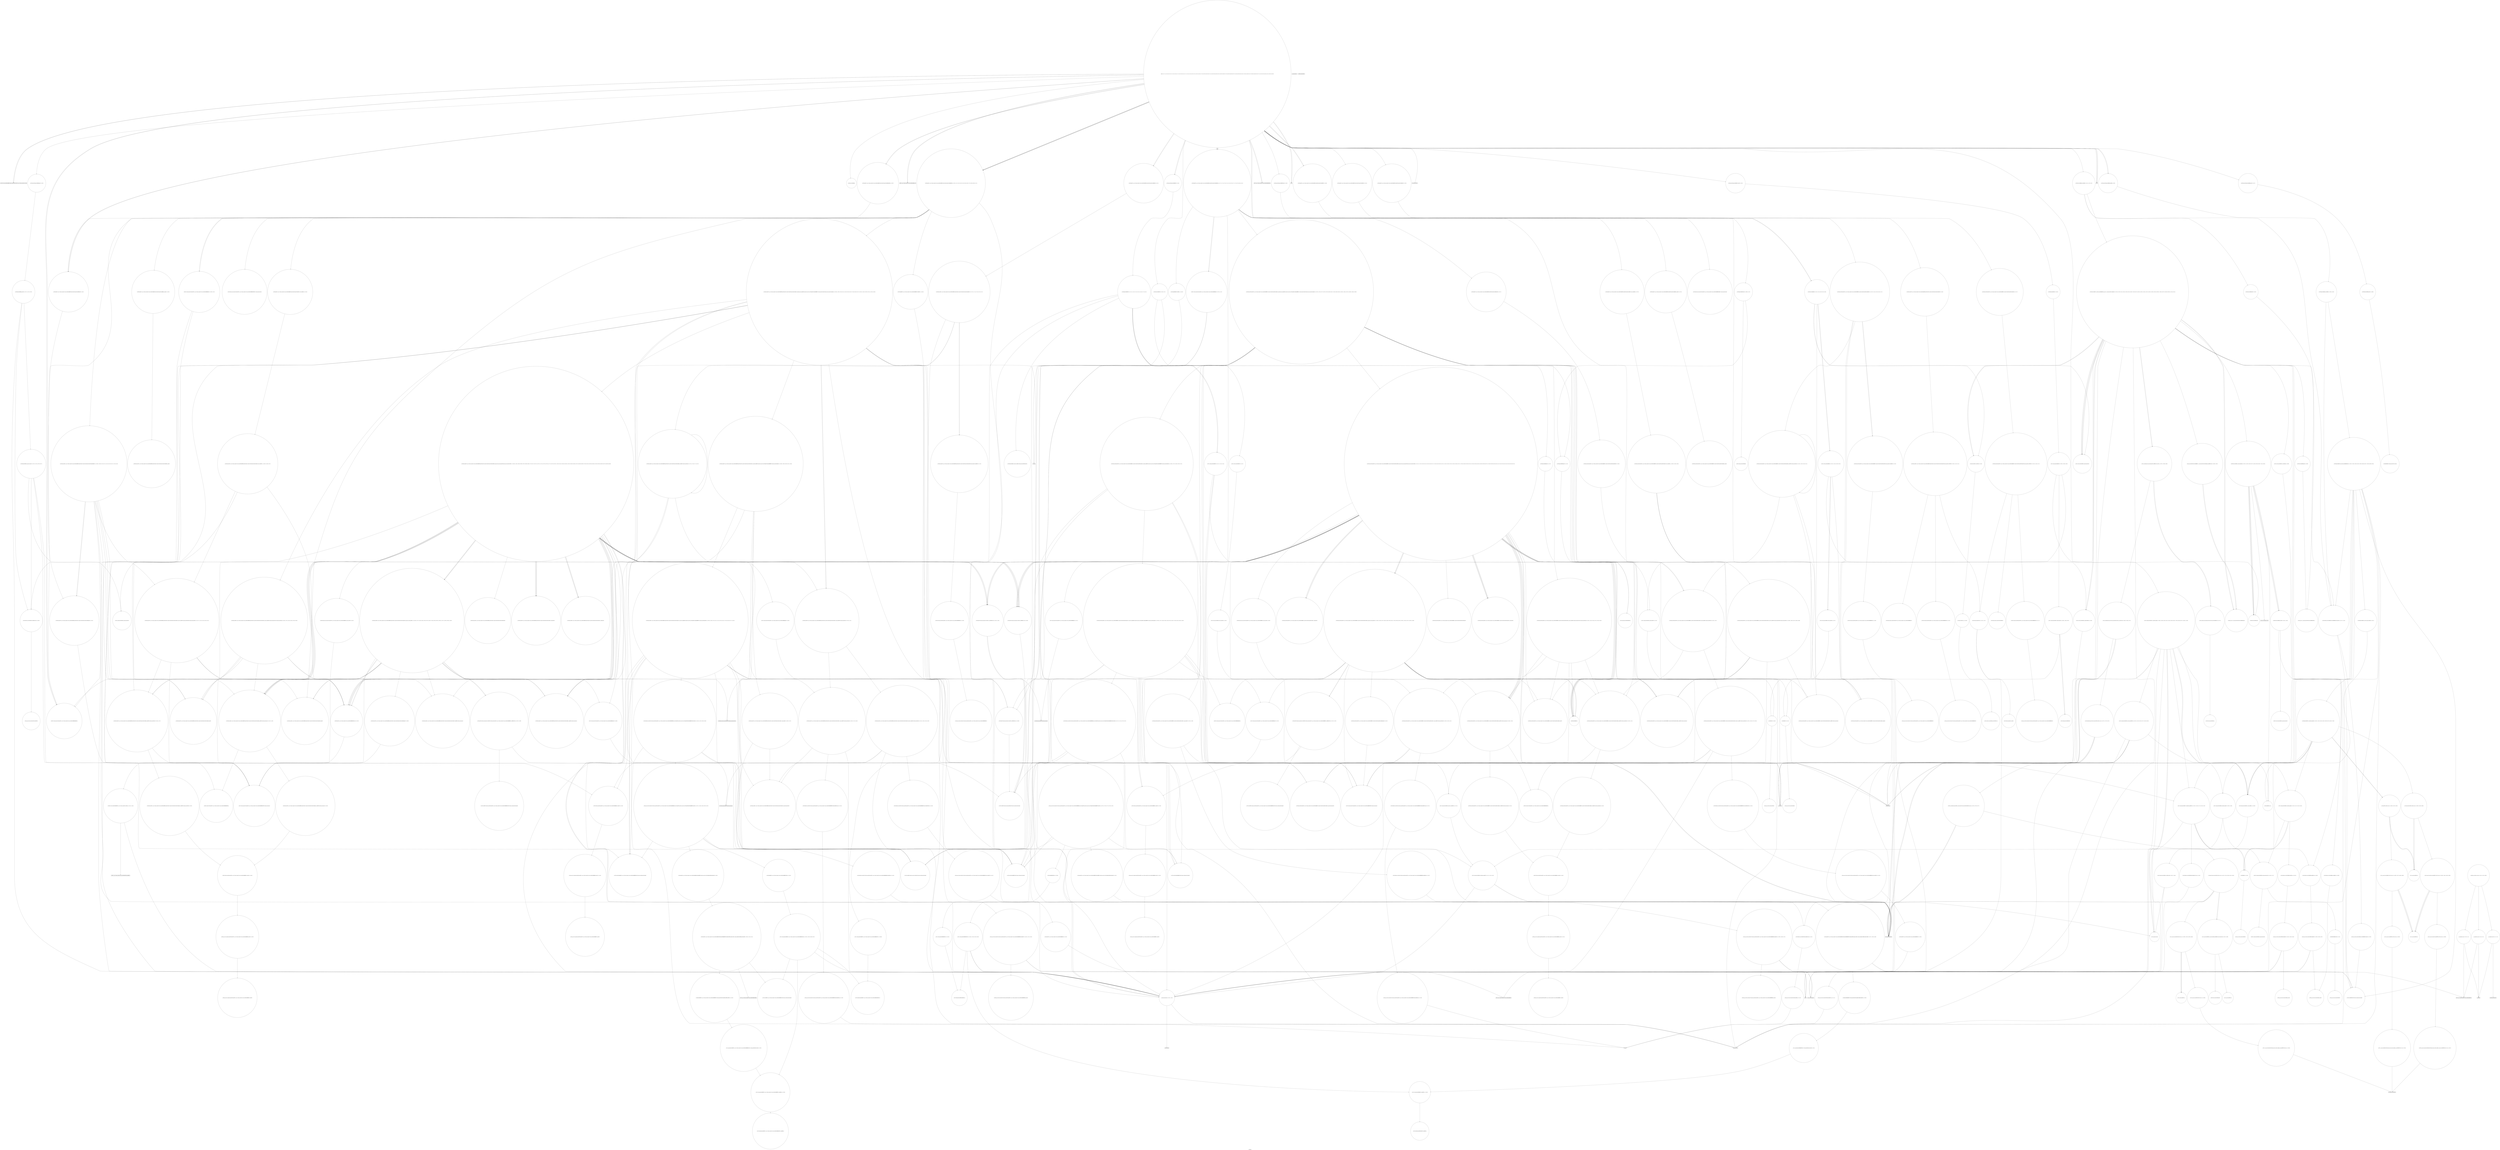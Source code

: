 digraph "Call Graph" {
	label="Call Graph";

	Node0x557987935a20 [shape=record,shape=circle,label="{__cxx_global_var_init|{<s0>1|<s1>2}}"];
	Node0x557987935a20:s0 -> Node0x557987935aa0[color=black];
	Node0x557987935a20:s1 -> Node0x557987fd53e0[color=black];
	Node0x557987fe1640 [shape=record,shape=circle,label="{_ZNK9__gnu_cxx17__normal_iteratorIPiSt6vectorIiSaIiEEE4baseEv}"];
	Node0x557987fdcca0 [shape=record,shape=circle,label="{_ZSt12__get_helperILm0ERKNSt7__cxx1112basic_stringIcSt11char_traitsIcESaIcEEEJEERT0_RSt11_Tuple_implIXT_EJS8_DpT1_EE|{<s0>343}}"];
	Node0x557987fdcca0:s0 -> Node0x557987fdc9a0[color=black];
	Node0x557987fd6ae0 [shape=record,shape=circle,label="{_ZNSt8_Rb_treeINSt7__cxx1112basic_stringIcSt11char_traitsIcESaIcEEESt4pairIKS5_iESt10_Select1stIS8_ESt4lessIS5_ESaIS8_EE8_M_eraseEPSt13_Rb_tree_nodeIS8_E|{<s0>175|<s1>176|<s2>177|<s3>178}}"];
	Node0x557987fd6ae0:s0 -> Node0x557987fd6c60[color=black];
	Node0x557987fd6ae0:s1 -> Node0x557987fd6ae0[color=black];
	Node0x557987fd6ae0:s2 -> Node0x557987fd6ce0[color=black];
	Node0x557987fd6ae0:s3 -> Node0x557987fd6d60[color=black];
	Node0x557987fd5960 [shape=record,shape=Mrecord,label="{_ZStrsIcSt11char_traitsIcESaIcEERSt13basic_istreamIT_T0_ES7_RNSt7__cxx1112basic_stringIS4_S5_T1_EE}"];
	Node0x557987fe1d40 [shape=record,shape=circle,label="{_ZNSt20__uninitialized_copyILb1EE13__uninit_copyISt13move_iteratorIPiES3_EET0_T_S6_S5_|{<s0>575|<s1>576|<s2>577}}"];
	Node0x557987fe1d40:s0 -> Node0x557987fdb520[color=black];
	Node0x557987fe1d40:s1 -> Node0x557987fdb520[color=black];
	Node0x557987fe1d40:s2 -> Node0x557987fe1dc0[color=black];
	Node0x557987fd9380 [shape=record,shape=circle,label="{_ZSt7forwardIRPSt13_Rb_tree_nodeISt4pairIKNSt7__cxx1112basic_stringIcSt11char_traitsIcESaIcEEEiEEEOT_RNSt16remove_referenceISD_E4typeE}"];
	Node0x557987fd71e0 [shape=record,shape=circle,label="{_ZN9__gnu_cxx16__aligned_membufISt4pairIKNSt7__cxx1112basic_stringIcSt11char_traitsIcESaIcEEEiEE7_M_addrEv}"];
	Node0x557987fd6060 [shape=record,shape=circle,label="{_ZNSt5queueIiSt5dequeIiSaIiEEE3popEv|{<s0>89}}"];
	Node0x557987fd6060:s0 -> Node0x557987fe32c0[color=black];
	Node0x557987fe2440 [shape=record,shape=circle,label="{_ZNSt11_Deque_baseIiSaIiEE11_Deque_implC2Ev|{<s0>595|<s1>596|<s2>597}}"];
	Node0x557987fe2440:s0 -> Node0x557987fd7560[color=black];
	Node0x557987fe2440:s1 -> Node0x557987fe2540[color=black];
	Node0x557987fe2440:s2 -> Node0x557987fe2540[color=black];
	Node0x557987fd9a80 [shape=record,shape=circle,label="{_ZNSt8_Rb_treeIiSt4pairIKiNSt7__cxx1112basic_stringIcSt11char_traitsIcESaIcEEEESt10_Select1stIS8_ESt4lessIiESaIS8_EE11lower_boundERS1_|{<s0>392|<s1>393|<s2>394}}"];
	Node0x557987fd9a80:s0 -> Node0x557987fd8980[color=black];
	Node0x557987fd9a80:s1 -> Node0x557987fd9b80[color=black];
	Node0x557987fd9a80:s2 -> Node0x557987fd9b00[color=black];
	Node0x557987fd78e0 [shape=record,shape=circle,label="{_ZNSt12_Vector_baseIiSaIiEE13_M_deallocateEPim|{<s0>206}}"];
	Node0x557987fd78e0:s0 -> Node0x557987fd8180[color=black];
	Node0x557987fd6760 [shape=record,shape=circle,label="{_ZNSt15_Rb_tree_header8_M_resetEv}"];
	Node0x557987fe2b40 [shape=record,shape=circle,label="{_ZNSt5dequeIiSaIiEE17_M_reallocate_mapEmb|{<s0>642|<s1>643|<s2>644|<s3>645|<s4>646|<s5>647|<s6>648|<s7>649}}"];
	Node0x557987fe2b40:s0 -> Node0x557987fe2bc0[color=black];
	Node0x557987fe2b40:s1 -> Node0x557987fe2c40[color=black];
	Node0x557987fe2b40:s2 -> Node0x557987fe1840[color=black];
	Node0x557987fe2b40:s3 -> Node0x557987fe25c0[color=black];
	Node0x557987fe2b40:s4 -> Node0x557987fe2bc0[color=black];
	Node0x557987fe2b40:s5 -> Node0x557987fd8000[color=black];
	Node0x557987fe2b40:s6 -> Node0x557987fe26c0[color=black];
	Node0x557987fe2b40:s7 -> Node0x557987fe26c0[color=black];
	Node0x557987fda180 [shape=record,shape=circle,label="{_ZNSt8_Rb_treeIiSt4pairIKiNSt7__cxx1112basic_stringIcSt11char_traitsIcESaIcEEEESt10_Select1stIS8_ESt4lessIiESaIS8_EE29_M_get_insert_hint_unique_posESt23_Rb_tree_const_iteratorIS8_ERS1_|{<s0>411|<s1>412|<s2>413|<s3>414|<s4>415|<s5>416|<s6>417|<s7>418|<s8>419|<s9>420|<s10>421|<s11>422|<s12>423|<s13>424|<s14>425|<s15>426|<s16>427|<s17>428|<s18>429|<s19>430|<s20>431|<s21>432|<s22>433|<s23>434|<s24>435|<s25>436|<s26>437|<s27>438|<s28>439|<s29>440|<s30>441|<s31>442|<s32>443|<s33>444|<s34>445|<s35>446|<s36>447}}"];
	Node0x557987fda180:s0 -> Node0x557987fdab00[color=black];
	Node0x557987fda180:s1 -> Node0x557987fd9b80[color=black];
	Node0x557987fda180:s2 -> Node0x557987fdab80[color=black];
	Node0x557987fda180:s3 -> Node0x557987fdac80[color=black];
	Node0x557987fda180:s4 -> Node0x557987fdac00[color=black];
	Node0x557987fda180:s5 -> Node0x557987fd9800[color=black];
	Node0x557987fda180:s6 -> Node0x557987fdac80[color=black];
	Node0x557987fda180:s7 -> Node0x557987fdcea0[color=black];
	Node0x557987fda180:s8 -> Node0x557987fdad00[color=black];
	Node0x557987fda180:s9 -> Node0x557987fdac00[color=black];
	Node0x557987fda180:s10 -> Node0x557987fd9800[color=black];
	Node0x557987fda180:s11 -> Node0x557987fdb520[color=black];
	Node0x557987fda180:s12 -> Node0x557987fdad80[color=black];
	Node0x557987fda180:s13 -> Node0x557987fdad80[color=black];
	Node0x557987fda180:s14 -> Node0x557987fdad80[color=black];
	Node0x557987fda180:s15 -> Node0x557987fdd020[color=black];
	Node0x557987fda180:s16 -> Node0x557987fdae00[color=black];
	Node0x557987fda180:s17 -> Node0x557987fdac00[color=black];
	Node0x557987fda180:s18 -> Node0x557987fd9800[color=black];
	Node0x557987fda180:s19 -> Node0x557987fd8a80[color=black];
	Node0x557987fda180:s20 -> Node0x557987fdcea0[color=black];
	Node0x557987fda180:s21 -> Node0x557987fdd020[color=black];
	Node0x557987fda180:s22 -> Node0x557987fdad00[color=black];
	Node0x557987fda180:s23 -> Node0x557987fdac00[color=black];
	Node0x557987fda180:s24 -> Node0x557987fd9800[color=black];
	Node0x557987fda180:s25 -> Node0x557987fdb520[color=black];
	Node0x557987fda180:s26 -> Node0x557987fdac80[color=black];
	Node0x557987fda180:s27 -> Node0x557987fdac80[color=black];
	Node0x557987fda180:s28 -> Node0x557987fdcea0[color=black];
	Node0x557987fda180:s29 -> Node0x557987fdae80[color=black];
	Node0x557987fda180:s30 -> Node0x557987fdac00[color=black];
	Node0x557987fda180:s31 -> Node0x557987fd9800[color=black];
	Node0x557987fda180:s32 -> Node0x557987fd8a80[color=black];
	Node0x557987fda180:s33 -> Node0x557987fdcea0[color=black];
	Node0x557987fda180:s34 -> Node0x557987fdd020[color=black];
	Node0x557987fda180:s35 -> Node0x557987fdad00[color=black];
	Node0x557987fda180:s36 -> Node0x557987fdd1a0[color=black];
	Node0x557987fdb820 [shape=record,shape=circle,label="{_ZNK9__gnu_cxx16__aligned_membufISt4pairIKNSt7__cxx1112basic_stringIcSt11char_traitsIcESaIcEEEiEE6_M_ptrEv|{<s0>230}}"];
	Node0x557987fdb820:s0 -> Node0x557987fdb8a0[color=black];
	Node0x557987fd7e80 [shape=record,shape=circle,label="{_ZNSt11_Deque_baseIiSaIiEED2Ev|{<s0>121|<s1>122|<s2>123}}"];
	Node0x557987fd7e80:s0 -> Node0x557987fd7f80[color=black];
	Node0x557987fd7e80:s1 -> Node0x557987fd8000[color=black];
	Node0x557987fd7e80:s2 -> Node0x557987fd8080[color=black];
	Node0x557987fe3240 [shape=record,shape=circle,label="{_ZNKSt15_Deque_iteratorIiRiPiEdeEv}"];
	Node0x557987fda880 [shape=record,shape=circle,label="{_ZNSt10_Head_baseILm0ERKiLb0EEC2ES1_}"];
	Node0x557987fdbf20 [shape=record,shape=circle,label="{_ZSt7forwardIRKSt21piecewise_construct_tEOT_RNSt16remove_referenceIS3_E4typeE}"];
	Node0x557987fd8580 [shape=record,shape=circle,label="{_ZNSaIPiEC2IiEERKSaIT_E|{<s0>140}}"];
	Node0x557987fd8580:s0 -> Node0x557987fd8600[color=black];
	Node0x557987fdaf80 [shape=record,shape=circle,label="{_ZNSt8_Rb_treeIiSt4pairIKiNSt7__cxx1112basic_stringIcSt11char_traitsIcESaIcEEEESt10_Select1stIS8_ESt4lessIiESaIS8_EE5beginEv|{<s0>513}}"];
	Node0x557987fdaf80:s0 -> Node0x557987fd9c80[color=black];
	Node0x557987fdc620 [shape=record,shape=Mrecord,label="{_Znwm}"];
	Node0x557987fd8c80 [shape=record,shape=circle,label="{_ZNSt8_Rb_treeIiSt4pairIKiNSt7__cxx1112basic_stringIcSt11char_traitsIcESaIcEEEESt10_Select1stIS8_ESt4lessIiESaIS8_EE11_M_put_nodeEPSt13_Rb_tree_nodeIS8_E|{<s0>159|<s1>160|<s2>161}}"];
	Node0x557987fd8c80:s0 -> Node0x557987fd8d80[color=black];
	Node0x557987fd8c80:s1 -> Node0x557987fd9080[color=black];
	Node0x557987fd8c80:s2 -> Node0x557987fd67e0[color=black];
	Node0x557987935aa0 [shape=record,shape=Mrecord,label="{_ZNSt8ios_base4InitC1Ev}"];
	Node0x557987fe16c0 [shape=record,shape=circle,label="{_ZNSt16allocator_traitsISaIiEE7destroyIiEEvRS0_PT_|{<s0>560}}"];
	Node0x557987fe16c0:s0 -> Node0x557987fe22c0[color=black];
	Node0x557987fdcd20 [shape=record,shape=circle,label="{_ZNKSt23_Rb_tree_const_iteratorISt4pairIKNSt7__cxx1112basic_stringIcSt11char_traitsIcESaIcEEEiEE13_M_const_castEv|{<s0>344}}"];
	Node0x557987fdcd20:s0 -> Node0x557987fdb620[color=black];
	Node0x557987fd6b60 [shape=record,shape=circle,label="{_ZNSt8_Rb_treeINSt7__cxx1112basic_stringIcSt11char_traitsIcESaIcEEESt4pairIKS5_iESt10_Select1stIS8_ESt4lessIS5_ESaIS8_EE8_M_beginEv}"];
	Node0x557987fd59e0 [shape=record,shape=Mrecord,label="{__gxx_personality_v0}"];
	Node0x557987fe1dc0 [shape=record,shape=circle,label="{_ZSt4copyISt13move_iteratorIPiES1_ET0_T_S4_S3_|{<s0>578|<s1>579|<s2>580|<s3>581|<s4>582}}"];
	Node0x557987fe1dc0:s0 -> Node0x557987fdb520[color=black];
	Node0x557987fe1dc0:s1 -> Node0x557987fe1ec0[color=black];
	Node0x557987fe1dc0:s2 -> Node0x557987fdb520[color=black];
	Node0x557987fe1dc0:s3 -> Node0x557987fe1ec0[color=black];
	Node0x557987fe1dc0:s4 -> Node0x557987fe1e40[color=black];
	Node0x557987fd9400 [shape=record,shape=Mrecord,label="{_ZSt18_Rb_tree_decrementPSt18_Rb_tree_node_base}"];
	Node0x557987fd7260 [shape=record,shape=circle,label="{_ZNSt16allocator_traitsISaISt13_Rb_tree_nodeISt4pairIKNSt7__cxx1112basic_stringIcSt11char_traitsIcESaIcEEEiEEEE10deallocateERSB_PSA_m|{<s0>194}}"];
	Node0x557987fd7260:s0 -> Node0x557987fd72e0[color=black];
	Node0x557987fd60e0 [shape=record,shape=circle,label="{_ZNKSt6vectorIiSaIiEE4sizeEv}"];
	Node0x557987fe24c0 [shape=record,shape=circle,label="{_ZNSt11_Deque_baseIiSaIiEE17_M_initialize_mapEm|{<s0>598|<s1>599|<s2>600|<s3>601|<s4>602|<s5>603|<s6>604|<s7>605|<s8>606|<s9>607|<s10>608|<s11>609}}"];
	Node0x557987fe24c0:s0 -> Node0x557987fd8200[color=black];
	Node0x557987fe24c0:s1 -> Node0x557987fe1840[color=black];
	Node0x557987fe24c0:s2 -> Node0x557987fe25c0[color=black];
	Node0x557987fe24c0:s3 -> Node0x557987fe2640[color=black];
	Node0x557987fe24c0:s4 -> Node0x557987fd6860[color=black];
	Node0x557987fe24c0:s5 -> Node0x557987fd8000[color=black];
	Node0x557987fe24c0:s6 -> Node0x557987fdc1a0[color=black];
	Node0x557987fe24c0:s7 -> Node0x557987fdc220[color=black];
	Node0x557987fe24c0:s8 -> Node0x557987fe26c0[color=black];
	Node0x557987fe24c0:s9 -> Node0x557987fe26c0[color=black];
	Node0x557987fe24c0:s10 -> Node0x557987fd8200[color=black];
	Node0x557987fe24c0:s11 -> Node0x557987fd67e0[color=black];
	Node0x557987fd9b00 [shape=record,shape=circle,label="{_ZNSt8_Rb_treeIiSt4pairIKiNSt7__cxx1112basic_stringIcSt11char_traitsIcESaIcEEEESt10_Select1stIS8_ESt4lessIiESaIS8_EE14_M_lower_boundEPSt13_Rb_tree_nodeIS8_EPSt18_Rb_tree_node_baseRS1_|{<s0>395|<s1>396|<s2>397|<s3>398|<s4>399}}"];
	Node0x557987fd9b00:s0 -> Node0x557987fd9c00[color=black];
	Node0x557987fd9b00:s1 -> Node0x557987fd9800[color=black];
	Node0x557987fd9b00:s2 -> Node0x557987fd8b00[color=black];
	Node0x557987fd9b00:s3 -> Node0x557987fd8a80[color=black];
	Node0x557987fd9b00:s4 -> Node0x557987fd9c80[color=black];
	Node0x557987fd7960 [shape=record,shape=circle,label="{_ZNSt12_Vector_baseIiSaIiEE12_Vector_implD2Ev|{<s0>207}}"];
	Node0x557987fd7960:s0 -> Node0x557987fd8780[color=black];
	Node0x557987fd67e0 [shape=record,shape=circle,label="{__clang_call_terminate|{<s0>105|<s1>106}}"];
	Node0x557987fd67e0:s0 -> Node0x557987fd6860[color=black];
	Node0x557987fd67e0:s1 -> Node0x557987fd68e0[color=black];
	Node0x557987fe2bc0 [shape=record,shape=circle,label="{_ZSt4copyIPPiS1_ET0_T_S3_S2_|{<s0>650|<s1>651|<s2>652}}"];
	Node0x557987fe2bc0:s0 -> Node0x557987fe2d40[color=black];
	Node0x557987fe2bc0:s1 -> Node0x557987fe2d40[color=black];
	Node0x557987fe2bc0:s2 -> Node0x557987fe2cc0[color=black];
	Node0x557987fda200 [shape=record,shape=circle,label="{_ZNSt8_Rb_treeIiSt4pairIKiNSt7__cxx1112basic_stringIcSt11char_traitsIcESaIcEEEESt10_Select1stIS8_ESt4lessIiESaIS8_EE14_M_insert_nodeEPSt18_Rb_tree_node_baseSG_PSt13_Rb_tree_nodeIS8_E|{<s0>448|<s1>449|<s2>450|<s3>451|<s4>452|<s5>453}}"];
	Node0x557987fda200:s0 -> Node0x557987fd9b80[color=black];
	Node0x557987fda200:s1 -> Node0x557987fd9c00[color=black];
	Node0x557987fda200:s2 -> Node0x557987fdac00[color=black];
	Node0x557987fda200:s3 -> Node0x557987fd9800[color=black];
	Node0x557987fda200:s4 -> Node0x557987fd9500[color=black];
	Node0x557987fda200:s5 -> Node0x557987fd9c80[color=black];
	Node0x557987fdb8a0 [shape=record,shape=circle,label="{_ZNK9__gnu_cxx16__aligned_membufISt4pairIKNSt7__cxx1112basic_stringIcSt11char_traitsIcESaIcEEEiEE7_M_addrEv}"];
	Node0x557987fd7f00 [shape=record,shape=circle,label="{_ZNSt15_Deque_iteratorIiRiPiEC2ERKS2_}"];
	Node0x557987fe32c0 [shape=record,shape=circle,label="{_ZNSt5dequeIiSaIiEE9pop_frontEv|{<s0>671|<s1>672|<s2>673}}"];
	Node0x557987fe32c0:s0 -> Node0x557987fe16c0[color=black];
	Node0x557987fe32c0:s1 -> Node0x557987fe3340[color=black];
	Node0x557987fe32c0:s2 -> Node0x557987fd67e0[color=black];
	Node0x557987fda900 [shape=record,shape=circle,label="{_ZNSt10_Head_baseILm0ERKiLb0EE7_M_headERS2_}"];
	Node0x557987fdbfa0 [shape=record,shape=circle,label="{_ZSt7forwardISt5tupleIJRKNSt7__cxx1112basic_stringIcSt11char_traitsIcESaIcEEEEEEOT_RNSt16remove_referenceISA_E4typeE}"];
	Node0x557987fd8600 [shape=record,shape=circle,label="{_ZN9__gnu_cxx13new_allocatorIPiEC2Ev}"];
	Node0x557987fdb000 [shape=record,shape=circle,label="{_ZNSt4pairIPSt18_Rb_tree_node_baseS1_EC2IRPSt13_Rb_tree_nodeIS_IKiNSt7__cxx1112basic_stringIcSt11char_traitsIcESaIcEEEEERS1_Lb1EEEOT_OT0_|{<s0>514|<s1>515}}"];
	Node0x557987fdb000:s0 -> Node0x557987fdb080[color=black];
	Node0x557987fdb000:s1 -> Node0x557987fdd220[color=black];
	Node0x557987fdc6a0 [shape=record,shape=circle,label="{_ZNSt16allocator_traitsISaISt13_Rb_tree_nodeISt4pairIKNSt7__cxx1112basic_stringIcSt11char_traitsIcESaIcEEEiEEEE9constructIS9_JRKSt21piecewise_construct_tSt5tupleIJRS8_EESH_IJEEEEEvRSB_PT_DpOT0_|{<s0>323|<s1>324|<s2>325|<s3>326}}"];
	Node0x557987fdc6a0:s0 -> Node0x557987fdbf20[color=black];
	Node0x557987fdc6a0:s1 -> Node0x557987fdbfa0[color=black];
	Node0x557987fdc6a0:s2 -> Node0x557987fdc020[color=black];
	Node0x557987fdc6a0:s3 -> Node0x557987fdc720[color=black];
	Node0x557987fd8d00 [shape=record,shape=circle,label="{_ZNSt16allocator_traitsISaISt13_Rb_tree_nodeISt4pairIKiNSt7__cxx1112basic_stringIcSt11char_traitsIcESaIcEEEEEEE7destroyIS9_EEvRSB_PT_|{<s0>162}}"];
	Node0x557987fd8d00:s0 -> Node0x557987fd8e80[color=black];
	Node0x557987fd5360 [shape=record,shape=Mrecord,label="{_ZNSt8ios_base4InitD1Ev}"];
	Node0x557987fe1740 [shape=record,shape=circle,label="{_ZNKSt6vectorIiSaIiEE8max_sizeEv|{<s0>561|<s1>562}}"];
	Node0x557987fe1740:s0 -> Node0x557987fe1940[color=black];
	Node0x557987fe1740:s1 -> Node0x557987fe18c0[color=black];
	Node0x557987fdcda0 [shape=record,shape=circle,label="{_ZNKSt8_Rb_treeINSt7__cxx1112basic_stringIcSt11char_traitsIcESaIcEEESt4pairIKS5_iESt10_Select1stIS8_ESt4lessIS5_ESaIS8_EE4sizeEv}"];
	Node0x557987fd6be0 [shape=record,shape=circle,label="{_ZNSt8_Rb_treeINSt7__cxx1112basic_stringIcSt11char_traitsIcESaIcEEESt4pairIKS5_iESt10_Select1stIS8_ESt4lessIS5_ESaIS8_EE13_Rb_tree_implISC_Lb1EED2Ev|{<s0>179}}"];
	Node0x557987fd6be0:s0 -> Node0x557987fd7360[color=black];
	Node0x557987fd5a60 [shape=record,shape=circle,label="{_ZNSt3mapINSt7__cxx1112basic_stringIcSt11char_traitsIcESaIcEEEiSt4lessIS5_ESaISt4pairIKS5_iEEE4findERS9_|{<s0>58}}"];
	Node0x557987fd5a60:s0 -> Node0x557987fd79e0[color=black];
	Node0x557987fe1e40 [shape=record,shape=circle,label="{_ZSt14__copy_move_a2ILb1EPiS0_ET1_T0_S2_S1_|{<s0>583|<s1>584|<s2>585|<s3>586}}"];
	Node0x557987fe1e40:s0 -> Node0x557987fe1fc0[color=black];
	Node0x557987fe1e40:s1 -> Node0x557987fe1fc0[color=black];
	Node0x557987fe1e40:s2 -> Node0x557987fe1fc0[color=black];
	Node0x557987fe1e40:s3 -> Node0x557987fe1f40[color=black];
	Node0x557987fd9480 [shape=record,shape=Mrecord,label="{_ZSt18_Rb_tree_incrementPSt18_Rb_tree_node_base}"];
	Node0x557987fd72e0 [shape=record,shape=circle,label="{_ZN9__gnu_cxx13new_allocatorISt13_Rb_tree_nodeISt4pairIKNSt7__cxx1112basic_stringIcSt11char_traitsIcESaIcEEEiEEE10deallocateEPSB_m|{<s0>195}}"];
	Node0x557987fd72e0:s0 -> Node0x557987fd8300[color=black];
	Node0x557987fd6160 [shape=record,shape=circle,label="{_ZNSt6vectorIiSaIiEEixEm}"];
	Node0x557987fe2540 [shape=record,shape=circle,label="{_ZNSt15_Deque_iteratorIiRiPiEC2Ev}"];
	Node0x557987fd9b80 [shape=record,shape=circle,label="{_ZNSt8_Rb_treeIiSt4pairIKiNSt7__cxx1112basic_stringIcSt11char_traitsIcESaIcEEEESt10_Select1stIS8_ESt4lessIiESaIS8_EE6_M_endEv}"];
	Node0x557987fd79e0 [shape=record,shape=circle,label="{_ZNSt8_Rb_treeINSt7__cxx1112basic_stringIcSt11char_traitsIcESaIcEEESt4pairIKS5_iESt10_Select1stIS8_ESt4lessIS5_ESaIS8_EE4findERS7_|{<s0>208|<s1>209|<s2>210|<s3>211|<s4>212|<s5>213|<s6>214|<s7>215|<s8>216}}"];
	Node0x557987fd79e0:s0 -> Node0x557987fd6b60[color=black];
	Node0x557987fd79e0:s1 -> Node0x557987fdb320[color=black];
	Node0x557987fd79e0:s2 -> Node0x557987fdb2a0[color=black];
	Node0x557987fd79e0:s3 -> Node0x557987fdb3a0[color=black];
	Node0x557987fd79e0:s4 -> Node0x557987fd5ae0[color=black];
	Node0x557987fd79e0:s5 -> Node0x557987fdb4a0[color=black];
	Node0x557987fd79e0:s6 -> Node0x557987fdb420[color=black];
	Node0x557987fd79e0:s7 -> Node0x557987fdb3a0[color=black];
	Node0x557987fd79e0:s8 -> Node0x557987fdb520[color=black];
	Node0x557987fd6860 [shape=record,shape=Mrecord,label="{__cxa_begin_catch}"];
	Node0x557987fe2c40 [shape=record,shape=circle,label="{_ZSt13copy_backwardIPPiS1_ET0_T_S3_S2_|{<s0>653|<s1>654|<s2>655}}"];
	Node0x557987fe2c40:s0 -> Node0x557987fe2d40[color=black];
	Node0x557987fe2c40:s1 -> Node0x557987fe2d40[color=black];
	Node0x557987fe2c40:s2 -> Node0x557987fe2f40[color=black];
	Node0x557987fda280 [shape=record,shape=circle,label="{_ZNSt8_Rb_treeIiSt4pairIKiNSt7__cxx1112basic_stringIcSt11char_traitsIcESaIcEEEESt10_Select1stIS8_ESt4lessIiESaIS8_EE11_M_get_nodeEv|{<s0>454|<s1>455}}"];
	Node0x557987fda280:s0 -> Node0x557987fd8d80[color=black];
	Node0x557987fda280:s1 -> Node0x557987fda380[color=black];
	Node0x557987fdb920 [shape=record,shape=circle,label="{_ZStltIcSt11char_traitsIcESaIcEEbRKNSt7__cxx1112basic_stringIT_T0_T1_EESA_|{<s0>231|<s1>232}}"];
	Node0x557987fdb920:s0 -> Node0x557987fdb9a0[color=black];
	Node0x557987fdb920:s1 -> Node0x557987fd67e0[color=black];
	Node0x557987fd7f80 [shape=record,shape=circle,label="{_ZNSt11_Deque_baseIiSaIiEE16_M_destroy_nodesEPPiS3_|{<s0>124}}"];
	Node0x557987fd7f80:s0 -> Node0x557987fd8100[color=black];
	Node0x557987fe3340 [shape=record,shape=circle,label="{_ZNSt5dequeIiSaIiEE16_M_pop_front_auxEv|{<s0>674|<s1>675|<s2>676|<s3>677}}"];
	Node0x557987fe3340:s0 -> Node0x557987fd7e00[color=black];
	Node0x557987fe3340:s1 -> Node0x557987fe16c0[color=black];
	Node0x557987fe3340:s2 -> Node0x557987fd8100[color=black];
	Node0x557987fe3340:s3 -> Node0x557987fe26c0[color=black];
	Node0x557987fda980 [shape=record,shape=circle,label="{_ZNSt4pairIKiNSt7__cxx1112basic_stringIcSt11char_traitsIcESaIcEEEEC2IJRS0_EJLm0EEJEJEEERSt5tupleIJDpT_EERSA_IJDpT1_EESt12_Index_tupleIJXspT0_EEESJ_IJXspT2_EEE|{<s0>487|<s1>488|<s2>489}}"];
	Node0x557987fda980:s0 -> Node0x557987fdaa00[color=black];
	Node0x557987fda980:s1 -> Node0x557987fda780[color=black];
	Node0x557987fda980:s2 -> Node0x557987fd54e0[color=black];
	Node0x557987fdc020 [shape=record,shape=circle,label="{_ZSt7forwardISt5tupleIJEEEOT_RNSt16remove_referenceIS2_E4typeE}"];
	Node0x557987fd8680 [shape=record,shape=circle,label="{_ZN9__gnu_cxx13new_allocatorIPiE10deallocateEPS1_m|{<s0>141}}"];
	Node0x557987fd8680:s0 -> Node0x557987fd8300[color=black];
	Node0x557987fdb080 [shape=record,shape=circle,label="{_ZSt7forwardIRPSt13_Rb_tree_nodeISt4pairIKiNSt7__cxx1112basic_stringIcSt11char_traitsIcESaIcEEEEEEOT_RNSt16remove_referenceISD_E4typeE}"];
	Node0x557987fdc720 [shape=record,shape=circle,label="{_ZN9__gnu_cxx13new_allocatorISt13_Rb_tree_nodeISt4pairIKNSt7__cxx1112basic_stringIcSt11char_traitsIcESaIcEEEiEEE9constructISA_JRKSt21piecewise_construct_tSt5tupleIJRS9_EESH_IJEEEEEvPT_DpOT0_|{<s0>327|<s1>328|<s2>329|<s3>330|<s4>331}}"];
	Node0x557987fdc720:s0 -> Node0x557987fdbf20[color=black];
	Node0x557987fdc720:s1 -> Node0x557987fdbfa0[color=black];
	Node0x557987fdc720:s2 -> Node0x557987fdc7a0[color=black];
	Node0x557987fdc720:s3 -> Node0x557987fdc020[color=black];
	Node0x557987fdc720:s4 -> Node0x557987fdc820[color=black];
	Node0x557987fd8d80 [shape=record,shape=circle,label="{_ZNSt8_Rb_treeIiSt4pairIKiNSt7__cxx1112basic_stringIcSt11char_traitsIcESaIcEEEESt10_Select1stIS8_ESt4lessIiESaIS8_EE21_M_get_Node_allocatorEv}"];
	Node0x557987fd53e0 [shape=record,shape=Mrecord,label="{__cxa_atexit}"];
	Node0x557987fe17c0 [shape=record,shape=Mrecord,label="{_ZSt20__throw_length_errorPKc}"];
	Node0x557987fdce20 [shape=record,shape=circle,label="{_ZNSt8_Rb_treeINSt7__cxx1112basic_stringIcSt11char_traitsIcESaIcEEESt4pairIKS5_iESt10_Select1stIS8_ESt4lessIS5_ESaIS8_EE12_M_rightmostEv}"];
	Node0x557987fd6c60 [shape=record,shape=circle,label="{_ZNSt8_Rb_treeINSt7__cxx1112basic_stringIcSt11char_traitsIcESaIcEEESt4pairIKS5_iESt10_Select1stIS8_ESt4lessIS5_ESaIS8_EE8_S_rightEPSt18_Rb_tree_node_base}"];
	Node0x557987fd5ae0 [shape=record,shape=circle,label="{_ZNKSt17_Rb_tree_iteratorISt4pairIKNSt7__cxx1112basic_stringIcSt11char_traitsIcESaIcEEEiEEeqERKS9_}"];
	Node0x557987fe1ec0 [shape=record,shape=circle,label="{_ZSt12__miter_baseIPiEDTcl12__miter_basecldtfp_4baseEEESt13move_iteratorIT_E|{<s0>587|<s1>588}}"];
	Node0x557987fe1ec0:s0 -> Node0x557987fe21c0[color=black];
	Node0x557987fe1ec0:s1 -> Node0x557987fe2140[color=black];
	Node0x557987fd9500 [shape=record,shape=Mrecord,label="{_ZSt29_Rb_tree_insert_and_rebalancebPSt18_Rb_tree_node_baseS0_RS_}"];
	Node0x557987fd7360 [shape=record,shape=circle,label="{_ZNSaISt13_Rb_tree_nodeISt4pairIKNSt7__cxx1112basic_stringIcSt11char_traitsIcESaIcEEEiEEED2Ev|{<s0>196}}"];
	Node0x557987fd7360:s0 -> Node0x557987fd73e0[color=black];
	Node0x557987fd61e0 [shape=record,shape=Mrecord,label="{_ZNKSt7__cxx1112basic_stringIcSt11char_traitsIcESaIcEE5c_strEv}"];
	Node0x557987fe25c0 [shape=record,shape=circle,label="{_ZNSt11_Deque_baseIiSaIiEE15_M_allocate_mapEm|{<s0>610|<s1>611|<s2>612|<s3>613}}"];
	Node0x557987fe25c0:s0 -> Node0x557987fd8380[color=black];
	Node0x557987fe25c0:s1 -> Node0x557987fe2740[color=black];
	Node0x557987fe25c0:s2 -> Node0x557987fd8480[color=black];
	Node0x557987fe25c0:s3 -> Node0x557987fd8480[color=black];
	Node0x557987fd9c00 [shape=record,shape=circle,label="{_ZNSt8_Rb_treeIiSt4pairIKiNSt7__cxx1112basic_stringIcSt11char_traitsIcESaIcEEEESt10_Select1stIS8_ESt4lessIiESaIS8_EE6_S_keyEPKSt13_Rb_tree_nodeIS8_E|{<s0>400|<s1>401}}"];
	Node0x557987fd9c00:s0 -> Node0x557987fd9d80[color=black];
	Node0x557987fd9c00:s1 -> Node0x557987fd9d00[color=black];
	Node0x557987fdb2a0 [shape=record,shape=circle,label="{_ZNSt8_Rb_treeINSt7__cxx1112basic_stringIcSt11char_traitsIcESaIcEEESt4pairIKS5_iESt10_Select1stIS8_ESt4lessIS5_ESaIS8_EE14_M_lower_boundEPSt13_Rb_tree_nodeIS8_EPSt18_Rb_tree_node_baseRS7_|{<s0>217|<s1>218|<s2>219|<s3>220|<s4>221}}"];
	Node0x557987fdb2a0:s0 -> Node0x557987fdb5a0[color=black];
	Node0x557987fdb2a0:s1 -> Node0x557987fdb420[color=black];
	Node0x557987fdb2a0:s2 -> Node0x557987fd6ce0[color=black];
	Node0x557987fdb2a0:s3 -> Node0x557987fd6c60[color=black];
	Node0x557987fdb2a0:s4 -> Node0x557987fdb620[color=black];
	Node0x557987fd68e0 [shape=record,shape=Mrecord,label="{_ZSt9terminatev}"];
	Node0x557987fe2cc0 [shape=record,shape=circle,label="{_ZSt14__copy_move_a2ILb0EPPiS1_ET1_T0_S3_S2_|{<s0>656|<s1>657|<s2>658|<s3>659}}"];
	Node0x557987fe2cc0:s0 -> Node0x557987fe2e40[color=black];
	Node0x557987fe2cc0:s1 -> Node0x557987fe2e40[color=black];
	Node0x557987fe2cc0:s2 -> Node0x557987fe2e40[color=black];
	Node0x557987fe2cc0:s3 -> Node0x557987fe2dc0[color=black];
	Node0x557987fda300 [shape=record,shape=circle,label="{_ZNSt8_Rb_treeIiSt4pairIKiNSt7__cxx1112basic_stringIcSt11char_traitsIcESaIcEEEESt10_Select1stIS8_ESt4lessIiESaIS8_EE17_M_construct_nodeIJRKSt21piecewise_construct_tSt5tupleIJRS1_EESJ_IJEEEEEvPSt13_Rb_tree_nodeIS8_EDpOT_|{<s0>456|<s1>457|<s2>458|<s3>459|<s4>460|<s5>461|<s6>462|<s7>463|<s8>464|<s9>465|<s10>466}}"];
	Node0x557987fda300:s0 -> Node0x557987fd8d80[color=black];
	Node0x557987fda300:s1 -> Node0x557987fd8e00[color=black];
	Node0x557987fda300:s2 -> Node0x557987fdbf20[color=black];
	Node0x557987fda300:s3 -> Node0x557987fda100[color=black];
	Node0x557987fda300:s4 -> Node0x557987fdc020[color=black];
	Node0x557987fda300:s5 -> Node0x557987fda500[color=black];
	Node0x557987fda300:s6 -> Node0x557987fd6860[color=black];
	Node0x557987fda300:s7 -> Node0x557987fd8c80[color=black];
	Node0x557987fda300:s8 -> Node0x557987fdc1a0[color=black];
	Node0x557987fda300:s9 -> Node0x557987fdc220[color=black];
	Node0x557987fda300:s10 -> Node0x557987fd67e0[color=black];
	Node0x557987fdb9a0 [shape=record,shape=Mrecord,label="{_ZNKSt7__cxx1112basic_stringIcSt11char_traitsIcESaIcEE7compareERKS4_}"];
	Node0x557987fd8000 [shape=record,shape=circle,label="{_ZNSt11_Deque_baseIiSaIiEE17_M_deallocate_mapEPPim|{<s0>125|<s1>126|<s2>127|<s3>128|<s4>129}}"];
	Node0x557987fd8000:s0 -> Node0x557987fd8380[color=black];
	Node0x557987fd8000:s1 -> Node0x557987fd8400[color=black];
	Node0x557987fd8000:s2 -> Node0x557987fd8480[color=black];
	Node0x557987fd8000:s3 -> Node0x557987fd8480[color=black];
	Node0x557987fd8000:s4 -> Node0x557987fd67e0[color=black];
	Node0x557987fe33c0 [shape=record,shape=circle,label="{_GLOBAL__sub_I_Harta_2_0.cpp|{<s0>678|<s1>679|<s2>680}}"];
	Node0x557987fe33c0:s0 -> Node0x557987935a20[color=black];
	Node0x557987fe33c0:s1 -> Node0x557987fd5460[color=black];
	Node0x557987fe33c0:s2 -> Node0x557987fd55e0[color=black];
	Node0x557987fdaa00 [shape=record,shape=circle,label="{_ZSt3getILm0EJRKiEERNSt13tuple_elementIXT_ESt5tupleIJDpT0_EEE4typeERS6_|{<s0>490}}"];
	Node0x557987fdaa00:s0 -> Node0x557987fdaa80[color=black];
	Node0x557987fdc0a0 [shape=record,shape=circle,label="{_ZNSt8_Rb_treeINSt7__cxx1112basic_stringIcSt11char_traitsIcESaIcEEESt4pairIKS5_iESt10_Select1stIS8_ESt4lessIS5_ESaIS8_EE29_M_get_insert_hint_unique_posESt23_Rb_tree_const_iteratorIS8_ERS7_|{<s0>263|<s1>264|<s2>265|<s3>266|<s4>267|<s5>268|<s6>269|<s7>270|<s8>271|<s9>272|<s10>273|<s11>274|<s12>275|<s13>276|<s14>277|<s15>278|<s16>279|<s17>280|<s18>281|<s19>282|<s20>283|<s21>284|<s22>285|<s23>286|<s24>287|<s25>288|<s26>289|<s27>290|<s28>291|<s29>292|<s30>293|<s31>294|<s32>295|<s33>296|<s34>297|<s35>298|<s36>299}}"];
	Node0x557987fdc0a0:s0 -> Node0x557987fdcd20[color=black];
	Node0x557987fdc0a0:s1 -> Node0x557987fdb320[color=black];
	Node0x557987fdc0a0:s2 -> Node0x557987fdcda0[color=black];
	Node0x557987fdc0a0:s3 -> Node0x557987fdce20[color=black];
	Node0x557987fdc0a0:s4 -> Node0x557987fdb4a0[color=black];
	Node0x557987fdc0a0:s5 -> Node0x557987fdb420[color=black];
	Node0x557987fdc0a0:s6 -> Node0x557987fdce20[color=black];
	Node0x557987fdc0a0:s7 -> Node0x557987fdcea0[color=black];
	Node0x557987fdc0a0:s8 -> Node0x557987fdcf20[color=black];
	Node0x557987fdc0a0:s9 -> Node0x557987fdb4a0[color=black];
	Node0x557987fdc0a0:s10 -> Node0x557987fdb420[color=black];
	Node0x557987fdc0a0:s11 -> Node0x557987fdb520[color=black];
	Node0x557987fdc0a0:s12 -> Node0x557987fdcfa0[color=black];
	Node0x557987fdc0a0:s13 -> Node0x557987fdcfa0[color=black];
	Node0x557987fdc0a0:s14 -> Node0x557987fdcfa0[color=black];
	Node0x557987fdc0a0:s15 -> Node0x557987fdd020[color=black];
	Node0x557987fdc0a0:s16 -> Node0x557987fdd0a0[color=black];
	Node0x557987fdc0a0:s17 -> Node0x557987fdb4a0[color=black];
	Node0x557987fdc0a0:s18 -> Node0x557987fdb420[color=black];
	Node0x557987fdc0a0:s19 -> Node0x557987fd6c60[color=black];
	Node0x557987fdc0a0:s20 -> Node0x557987fdcea0[color=black];
	Node0x557987fdc0a0:s21 -> Node0x557987fdd020[color=black];
	Node0x557987fdc0a0:s22 -> Node0x557987fdcf20[color=black];
	Node0x557987fdc0a0:s23 -> Node0x557987fdb4a0[color=black];
	Node0x557987fdc0a0:s24 -> Node0x557987fdb420[color=black];
	Node0x557987fdc0a0:s25 -> Node0x557987fdb520[color=black];
	Node0x557987fdc0a0:s26 -> Node0x557987fdce20[color=black];
	Node0x557987fdc0a0:s27 -> Node0x557987fdce20[color=black];
	Node0x557987fdc0a0:s28 -> Node0x557987fdcea0[color=black];
	Node0x557987fdc0a0:s29 -> Node0x557987fdd120[color=black];
	Node0x557987fdc0a0:s30 -> Node0x557987fdb4a0[color=black];
	Node0x557987fdc0a0:s31 -> Node0x557987fdb420[color=black];
	Node0x557987fdc0a0:s32 -> Node0x557987fd6c60[color=black];
	Node0x557987fdc0a0:s33 -> Node0x557987fdcea0[color=black];
	Node0x557987fdc0a0:s34 -> Node0x557987fdd020[color=black];
	Node0x557987fdc0a0:s35 -> Node0x557987fdcf20[color=black];
	Node0x557987fdc0a0:s36 -> Node0x557987fdd1a0[color=black];
	Node0x557987fd8700 [shape=record,shape=circle,label="{_ZN9__gnu_cxx13new_allocatorIPiED2Ev}"];
	Node0x557987fdb100 [shape=record,shape=circle,label="{_ZNSt11_Tuple_implILm0EJRKiEEC2ES1_|{<s0>516}}"];
	Node0x557987fdb100:s0 -> Node0x557987fda880[color=black];
	Node0x557987fdc7a0 [shape=record,shape=circle,label="{_ZNSt5tupleIJRKNSt7__cxx1112basic_stringIcSt11char_traitsIcESaIcEEEEEC2EOS8_|{<s0>332}}"];
	Node0x557987fdc7a0:s0 -> Node0x557987fdc8a0[color=black];
	Node0x557987fd8e00 [shape=record,shape=circle,label="{_ZNSt13_Rb_tree_nodeISt4pairIKiNSt7__cxx1112basic_stringIcSt11char_traitsIcESaIcEEEEE9_M_valptrEv|{<s0>163}}"];
	Node0x557987fd8e00:s0 -> Node0x557987fd8f80[color=black];
	Node0x557987fd5460 [shape=record,shape=circle,label="{__cxx_global_var_init.1|{<s0>3|<s1>4}}"];
	Node0x557987fd5460:s0 -> Node0x557987fd54e0[color=black];
	Node0x557987fd5460:s1 -> Node0x557987fd53e0[color=black];
	Node0x557987fe1840 [shape=record,shape=circle,label="{_ZSt3maxImERKT_S2_S2_}"];
	Node0x557987fdcea0 [shape=record,shape=circle,label="{_ZNSt4pairIPSt18_Rb_tree_node_baseS1_EC2IRS1_Lb1EEERKS1_OT_|{<s0>345}}"];
	Node0x557987fdcea0:s0 -> Node0x557987fdd220[color=black];
	Node0x557987fd6ce0 [shape=record,shape=circle,label="{_ZNSt8_Rb_treeINSt7__cxx1112basic_stringIcSt11char_traitsIcESaIcEEESt4pairIKS5_iESt10_Select1stIS8_ESt4lessIS5_ESaIS8_EE7_S_leftEPSt18_Rb_tree_node_base}"];
	Node0x557987fd5b60 [shape=record,shape=circle,label="{_ZNSt3mapINSt7__cxx1112basic_stringIcSt11char_traitsIcESaIcEEEiSt4lessIS5_ESaISt4pairIKS5_iEEE3endEv|{<s0>59}}"];
	Node0x557987fd5b60:s0 -> Node0x557987fdb3a0[color=black];
	Node0x557987fe1f40 [shape=record,shape=circle,label="{_ZSt13__copy_move_aILb1EPiS0_ET1_T0_S2_S1_|{<s0>589}}"];
	Node0x557987fe1f40:s0 -> Node0x557987fe2040[color=black];
	Node0x557987fd9580 [shape=record,shape=circle,label="{_ZNSt11_Tuple_implILm0EJRKNSt7__cxx1112basic_stringIcSt11char_traitsIcESaIcEEEEEC2ES7_|{<s0>369}}"];
	Node0x557987fd9580:s0 -> Node0x557987fdca20[color=black];
	Node0x557987fd73e0 [shape=record,shape=circle,label="{_ZN9__gnu_cxx13new_allocatorISt13_Rb_tree_nodeISt4pairIKNSt7__cxx1112basic_stringIcSt11char_traitsIcESaIcEEEiEEED2Ev}"];
	Node0x557987fd6260 [shape=record,shape=circle,label="{_ZNSt5queueIiSt5dequeIiSaIiEEED2Ev|{<s0>90}}"];
	Node0x557987fd6260:s0 -> Node0x557987fd7c00[color=black];
	Node0x557987fe2640 [shape=record,shape=circle,label="{_ZNSt11_Deque_baseIiSaIiEE15_M_create_nodesEPPiS3_|{<s0>614|<s1>615|<s2>616|<s3>617|<s4>618|<s5>619}}"];
	Node0x557987fe2640:s0 -> Node0x557987fe28c0[color=black];
	Node0x557987fe2640:s1 -> Node0x557987fd6860[color=black];
	Node0x557987fe2640:s2 -> Node0x557987fd7f80[color=black];
	Node0x557987fe2640:s3 -> Node0x557987fdc1a0[color=black];
	Node0x557987fe2640:s4 -> Node0x557987fdc220[color=black];
	Node0x557987fe2640:s5 -> Node0x557987fd67e0[color=black];
	Node0x557987fd9c80 [shape=record,shape=circle,label="{_ZNSt17_Rb_tree_iteratorISt4pairIKiNSt7__cxx1112basic_stringIcSt11char_traitsIcESaIcEEEEEC2EPSt18_Rb_tree_node_base}"];
	Node0x557987fdb320 [shape=record,shape=circle,label="{_ZNSt8_Rb_treeINSt7__cxx1112basic_stringIcSt11char_traitsIcESaIcEEESt4pairIKS5_iESt10_Select1stIS8_ESt4lessIS5_ESaIS8_EE6_M_endEv}"];
	Node0x557987fd6960 [shape=record,shape=circle,label="{_ZNSt8_Rb_treeIiSt4pairIKiNSt7__cxx1112basic_stringIcSt11char_traitsIcESaIcEEEESt10_Select1stIS8_ESt4lessIiESaIS8_EEC2Ev|{<s0>107}}"];
	Node0x557987fd6960:s0 -> Node0x557987fd69e0[color=black];
	Node0x557987fe2d40 [shape=record,shape=circle,label="{_ZSt12__miter_baseIPPiET_S2_}"];
	Node0x557987fda380 [shape=record,shape=circle,label="{_ZNSt16allocator_traitsISaISt13_Rb_tree_nodeISt4pairIKiNSt7__cxx1112basic_stringIcSt11char_traitsIcESaIcEEEEEEE8allocateERSB_m|{<s0>467}}"];
	Node0x557987fda380:s0 -> Node0x557987fda400[color=black];
	Node0x557987fdba20 [shape=record,shape=circle,label="{_ZNSt8_Rb_treeINSt7__cxx1112basic_stringIcSt11char_traitsIcESaIcEEESt4pairIKS5_iESt10_Select1stIS8_ESt4lessIS5_ESaIS8_EE8_S_valueEPKSt18_Rb_tree_node_base|{<s0>233}}"];
	Node0x557987fdba20:s0 -> Node0x557987fdb7a0[color=black];
	Node0x557987fd8080 [shape=record,shape=circle,label="{_ZNSt11_Deque_baseIiSaIiEE11_Deque_implD2Ev|{<s0>130}}"];
	Node0x557987fd8080:s0 -> Node0x557987fd8780[color=black];
	Node0x557987fdaa80 [shape=record,shape=circle,label="{_ZSt12__get_helperILm0ERKiJEERT0_RSt11_Tuple_implIXT_EJS2_DpT1_EE|{<s0>491}}"];
	Node0x557987fdaa80:s0 -> Node0x557987fda800[color=black];
	Node0x557987fdc120 [shape=record,shape=circle,label="{_ZNSt8_Rb_treeINSt7__cxx1112basic_stringIcSt11char_traitsIcESaIcEEESt4pairIKS5_iESt10_Select1stIS8_ESt4lessIS5_ESaIS8_EE14_M_insert_nodeEPSt18_Rb_tree_node_baseSG_PSt13_Rb_tree_nodeIS8_E|{<s0>300|<s1>301|<s2>302|<s3>303|<s4>304|<s5>305}}"];
	Node0x557987fdc120:s0 -> Node0x557987fdb320[color=black];
	Node0x557987fdc120:s1 -> Node0x557987fdb5a0[color=black];
	Node0x557987fdc120:s2 -> Node0x557987fdb4a0[color=black];
	Node0x557987fdc120:s3 -> Node0x557987fdb420[color=black];
	Node0x557987fdc120:s4 -> Node0x557987fd9500[color=black];
	Node0x557987fdc120:s5 -> Node0x557987fdb620[color=black];
	Node0x557987fd8780 [shape=record,shape=circle,label="{_ZNSaIiED2Ev|{<s0>142}}"];
	Node0x557987fd8780:s0 -> Node0x557987fd8800[color=black];
	Node0x557987fdb180 [shape=record,shape=circle,label="{_ZNSt16allocator_traitsISaIiEE9constructIiJRKiEEEvRS0_PT_DpOT0_|{<s0>517|<s1>518}}"];
	Node0x557987fdb180:s0 -> Node0x557987fda780[color=black];
	Node0x557987fdb180:s1 -> Node0x557987fe1340[color=black];
	Node0x557987fdc820 [shape=record,shape=circle,label="{_ZNSt4pairIKNSt7__cxx1112basic_stringIcSt11char_traitsIcESaIcEEEiEC2IJRS6_EJEEESt21piecewise_construct_tSt5tupleIJDpT_EESB_IJDpT0_EE|{<s0>333}}"];
	Node0x557987fdc820:s0 -> Node0x557987fdcb20[color=black];
	Node0x557987fd8e80 [shape=record,shape=circle,label="{_ZN9__gnu_cxx13new_allocatorISt13_Rb_tree_nodeISt4pairIKiNSt7__cxx1112basic_stringIcSt11char_traitsIcESaIcEEEEEE7destroyISA_EEvPT_|{<s0>164}}"];
	Node0x557987fd8e80:s0 -> Node0x557987fd8f00[color=black];
	Node0x557987fd54e0 [shape=record,shape=Mrecord,label="{_ZNSt7__cxx1112basic_stringIcSt11char_traitsIcESaIcEEC1Ev}"];
	Node0x557987fe18c0 [shape=record,shape=circle,label="{_ZNSt16allocator_traitsISaIiEE8max_sizeERKS0_|{<s0>563}}"];
	Node0x557987fe18c0:s0 -> Node0x557987fe19c0[color=black];
	Node0x557987fdcf20 [shape=record,shape=circle,label="{_ZNSt8_Rb_treeINSt7__cxx1112basic_stringIcSt11char_traitsIcESaIcEEESt4pairIKS5_iESt10_Select1stIS8_ESt4lessIS5_ESaIS8_EE24_M_get_insert_unique_posERS7_|{<s0>346|<s1>347|<s2>348|<s3>349|<s4>350|<s5>351|<s6>352|<s7>353|<s8>354|<s9>355|<s10>356|<s11>357|<s12>358|<s13>359|<s14>360}}"];
	Node0x557987fdcf20:s0 -> Node0x557987fd6b60[color=black];
	Node0x557987fdcf20:s1 -> Node0x557987fdb320[color=black];
	Node0x557987fdcf20:s2 -> Node0x557987fdb5a0[color=black];
	Node0x557987fdcf20:s3 -> Node0x557987fdb420[color=black];
	Node0x557987fdcf20:s4 -> Node0x557987fd6ce0[color=black];
	Node0x557987fdcf20:s5 -> Node0x557987fd6c60[color=black];
	Node0x557987fdcf20:s6 -> Node0x557987fdb620[color=black];
	Node0x557987fdcf20:s7 -> Node0x557987fd9280[color=black];
	Node0x557987fdcf20:s8 -> Node0x557987fd5ae0[color=black];
	Node0x557987fdcf20:s9 -> Node0x557987fd9300[color=black];
	Node0x557987fdcf20:s10 -> Node0x557987fdd0a0[color=black];
	Node0x557987fdcf20:s11 -> Node0x557987fdb4a0[color=black];
	Node0x557987fdcf20:s12 -> Node0x557987fdb420[color=black];
	Node0x557987fdcf20:s13 -> Node0x557987fd9300[color=black];
	Node0x557987fdcf20:s14 -> Node0x557987fdd1a0[color=black];
	Node0x557987fd6d60 [shape=record,shape=circle,label="{_ZNSt8_Rb_treeINSt7__cxx1112basic_stringIcSt11char_traitsIcESaIcEEESt4pairIKS5_iESt10_Select1stIS8_ESt4lessIS5_ESaIS8_EE12_M_drop_nodeEPSt13_Rb_tree_nodeIS8_E|{<s0>180|<s1>181}}"];
	Node0x557987fd6d60:s0 -> Node0x557987fd6de0[color=black];
	Node0x557987fd6d60:s1 -> Node0x557987fd6e60[color=black];
	Node0x557987fd5be0 [shape=record,shape=circle,label="{_ZNSt3mapINSt7__cxx1112basic_stringIcSt11char_traitsIcESaIcEEEiSt4lessIS5_ESaISt4pairIKS5_iEEEixERS9_|{<s0>60|<s1>61|<s2>62|<s3>63|<s4>64|<s5>65|<s6>66|<s7>67|<s8>68|<s9>69|<s10>70}}"];
	Node0x557987fd5be0:s0 -> Node0x557987fdbaa0[color=black];
	Node0x557987fd5be0:s1 -> Node0x557987fd5b60[color=black];
	Node0x557987fd5be0:s2 -> Node0x557987fd5ae0[color=black];
	Node0x557987fd5be0:s3 -> Node0x557987fdbb20[color=black];
	Node0x557987fd5be0:s4 -> Node0x557987fdbba0[color=black];
	Node0x557987fd5be0:s5 -> Node0x557987fdb420[color=black];
	Node0x557987fd5be0:s6 -> Node0x557987fdbca0[color=black];
	Node0x557987fd5be0:s7 -> Node0x557987fdbd20[color=black];
	Node0x557987fd5be0:s8 -> Node0x557987fdbc20[color=black];
	Node0x557987fd5be0:s9 -> Node0x557987fdb520[color=black];
	Node0x557987fd5be0:s10 -> Node0x557987fdbba0[color=black];
	Node0x557987fe1fc0 [shape=record,shape=circle,label="{_ZSt12__niter_baseIPiET_S1_}"];
	Node0x557987fd9600 [shape=record,shape=circle,label="{_ZNSt3mapIiNSt7__cxx1112basic_stringIcSt11char_traitsIcESaIcEEESt4lessIiESaISt4pairIKiS5_EEE11lower_boundERS9_|{<s0>370}}"];
	Node0x557987fd9600:s0 -> Node0x557987fd9a80[color=black];
	Node0x557987fd7460 [shape=record,shape=circle,label="{_ZNSt12_Vector_baseIiSaIiEEC2Ev|{<s0>197}}"];
	Node0x557987fd7460:s0 -> Node0x557987fd74e0[color=black];
	Node0x557987fd62e0 [shape=record,shape=circle,label="{_ZNSt6vectorIiSaIiEED2Ev|{<s0>91|<s1>92|<s2>93|<s3>94|<s4>95}}"];
	Node0x557987fd62e0:s0 -> Node0x557987fd76e0[color=black];
	Node0x557987fd62e0:s1 -> Node0x557987fd7660[color=black];
	Node0x557987fd62e0:s2 -> Node0x557987fd7760[color=black];
	Node0x557987fd62e0:s3 -> Node0x557987fd7760[color=black];
	Node0x557987fd62e0:s4 -> Node0x557987fd67e0[color=black];
	Node0x557987fe26c0 [shape=record,shape=circle,label="{_ZNSt15_Deque_iteratorIiRiPiE11_M_set_nodeEPS1_|{<s0>620}}"];
	Node0x557987fe26c0:s0 -> Node0x557987fe2940[color=black];
	Node0x557987fd9d00 [shape=record,shape=circle,label="{_ZNKSt10_Select1stISt4pairIKiNSt7__cxx1112basic_stringIcSt11char_traitsIcESaIcEEEEEclERKS8_}"];
	Node0x557987fdb3a0 [shape=record,shape=circle,label="{_ZNSt8_Rb_treeINSt7__cxx1112basic_stringIcSt11char_traitsIcESaIcEEESt4pairIKS5_iESt10_Select1stIS8_ESt4lessIS5_ESaIS8_EE3endEv|{<s0>222}}"];
	Node0x557987fdb3a0:s0 -> Node0x557987fdb620[color=black];
	Node0x557987fd69e0 [shape=record,shape=circle,label="{_ZNSt8_Rb_treeIiSt4pairIKiNSt7__cxx1112basic_stringIcSt11char_traitsIcESaIcEEEESt10_Select1stIS8_ESt4lessIiESaIS8_EE13_Rb_tree_implISC_Lb1EEC2Ev|{<s0>108|<s1>109|<s2>110}}"];
	Node0x557987fd69e0:s0 -> Node0x557987fd7a80[color=black];
	Node0x557987fd69e0:s1 -> Node0x557987fd7b00[color=black];
	Node0x557987fd69e0:s2 -> Node0x557987fd6660[color=black];
	Node0x557987fe2dc0 [shape=record,shape=circle,label="{_ZSt13__copy_move_aILb0EPPiS1_ET1_T0_S3_S2_|{<s0>660}}"];
	Node0x557987fe2dc0:s0 -> Node0x557987fe2ec0[color=black];
	Node0x557987fda400 [shape=record,shape=circle,label="{_ZN9__gnu_cxx13new_allocatorISt13_Rb_tree_nodeISt4pairIKiNSt7__cxx1112basic_stringIcSt11char_traitsIcESaIcEEEEEE8allocateEmPKv|{<s0>468|<s1>469|<s2>470}}"];
	Node0x557987fda400:s0 -> Node0x557987fda480[color=black];
	Node0x557987fda400:s1 -> Node0x557987fdc5a0[color=black];
	Node0x557987fda400:s2 -> Node0x557987fdc620[color=black];
	Node0x557987fdbaa0 [shape=record,shape=circle,label="{_ZNSt3mapINSt7__cxx1112basic_stringIcSt11char_traitsIcESaIcEEEiSt4lessIS5_ESaISt4pairIKS5_iEEE11lower_boundERS9_|{<s0>234}}"];
	Node0x557987fdbaa0:s0 -> Node0x557987fdbda0[color=black];
	Node0x557987fd8100 [shape=record,shape=circle,label="{_ZNSt11_Deque_baseIiSaIiEE18_M_deallocate_nodeEPi|{<s0>131|<s1>132|<s2>133}}"];
	Node0x557987fd8100:s0 -> Node0x557987fd8200[color=black];
	Node0x557987fd8100:s1 -> Node0x557987fd8180[color=black];
	Node0x557987fd8100:s2 -> Node0x557987fd67e0[color=black];
	Node0x557987fdab00 [shape=record,shape=circle,label="{_ZNKSt23_Rb_tree_const_iteratorISt4pairIKiNSt7__cxx1112basic_stringIcSt11char_traitsIcESaIcEEEEE13_M_const_castEv|{<s0>492}}"];
	Node0x557987fdab00:s0 -> Node0x557987fd9c80[color=black];
	Node0x557987fdc1a0 [shape=record,shape=Mrecord,label="{__cxa_rethrow}"];
	Node0x557987fd8800 [shape=record,shape=circle,label="{_ZN9__gnu_cxx13new_allocatorIiED2Ev}"];
	Node0x557987fdb200 [shape=record,shape=circle,label="{_ZNSt6vectorIiSaIiEE17_M_realloc_insertIJRKiEEEvN9__gnu_cxx17__normal_iteratorIPiS1_EEDpOT_|{<s0>519|<s1>520|<s2>521|<s3>522|<s4>523|<s5>524|<s6>525|<s7>526|<s8>527|<s9>528|<s10>529|<s11>530|<s12>531|<s13>532|<s14>533|<s15>534|<s16>535|<s17>536|<s18>537|<s19>538|<s20>539|<s21>540|<s22>541}}"];
	Node0x557987fdb200:s0 -> Node0x557987fe13c0[color=black];
	Node0x557987fdb200:s1 -> Node0x557987fe14c0[color=black];
	Node0x557987fdb200:s2 -> Node0x557987fe1440[color=black];
	Node0x557987fdb200:s3 -> Node0x557987fe1540[color=black];
	Node0x557987fdb200:s4 -> Node0x557987fda780[color=black];
	Node0x557987fdb200:s5 -> Node0x557987fdb180[color=black];
	Node0x557987fdb200:s6 -> Node0x557987fe1640[color=black];
	Node0x557987fdb200:s7 -> Node0x557987fd76e0[color=black];
	Node0x557987fdb200:s8 -> Node0x557987fe15c0[color=black];
	Node0x557987fdb200:s9 -> Node0x557987fe1640[color=black];
	Node0x557987fdb200:s10 -> Node0x557987fd76e0[color=black];
	Node0x557987fdb200:s11 -> Node0x557987fe15c0[color=black];
	Node0x557987fdb200:s12 -> Node0x557987fd6860[color=black];
	Node0x557987fdb200:s13 -> Node0x557987fe16c0[color=black];
	Node0x557987fdb200:s14 -> Node0x557987fdc220[color=black];
	Node0x557987fdb200:s15 -> Node0x557987fd76e0[color=black];
	Node0x557987fdb200:s16 -> Node0x557987fd7660[color=black];
	Node0x557987fdb200:s17 -> Node0x557987fd78e0[color=black];
	Node0x557987fdb200:s18 -> Node0x557987fdc1a0[color=black];
	Node0x557987fdb200:s19 -> Node0x557987fd76e0[color=black];
	Node0x557987fdb200:s20 -> Node0x557987fd7660[color=black];
	Node0x557987fdb200:s21 -> Node0x557987fd78e0[color=black];
	Node0x557987fdb200:s22 -> Node0x557987fd67e0[color=black];
	Node0x557987fdc8a0 [shape=record,shape=circle,label="{_ZNSt11_Tuple_implILm0EJRKNSt7__cxx1112basic_stringIcSt11char_traitsIcESaIcEEEEEC2EOS8_|{<s0>334|<s1>335|<s2>336|<s3>337}}"];
	Node0x557987fdc8a0:s0 -> Node0x557987fdc9a0[color=black];
	Node0x557987fdc8a0:s1 -> Node0x557987fdc920[color=black];
	Node0x557987fdc8a0:s2 -> Node0x557987fdca20[color=black];
	Node0x557987fdc8a0:s3 -> Node0x557987fd67e0[color=black];
	Node0x557987fd8f00 [shape=record,shape=circle,label="{_ZNSt4pairIKiNSt7__cxx1112basic_stringIcSt11char_traitsIcESaIcEEEED2Ev|{<s0>165}}"];
	Node0x557987fd8f00:s0 -> Node0x557987fd5560[color=black];
	Node0x557987fd5560 [shape=record,shape=Mrecord,label="{_ZNSt7__cxx1112basic_stringIcSt11char_traitsIcESaIcEED1Ev}"];
	Node0x557987fe1940 [shape=record,shape=circle,label="{_ZNKSt12_Vector_baseIiSaIiEE19_M_get_Tp_allocatorEv}"];
	Node0x557987fdcfa0 [shape=record,shape=circle,label="{_ZNSt8_Rb_treeINSt7__cxx1112basic_stringIcSt11char_traitsIcESaIcEEESt4pairIKS5_iESt10_Select1stIS8_ESt4lessIS5_ESaIS8_EE11_M_leftmostEv}"];
	Node0x557987fd6de0 [shape=record,shape=circle,label="{_ZNSt8_Rb_treeINSt7__cxx1112basic_stringIcSt11char_traitsIcESaIcEEESt4pairIKS5_iESt10_Select1stIS8_ESt4lessIS5_ESaIS8_EE15_M_destroy_nodeEPSt13_Rb_tree_nodeIS8_E|{<s0>182|<s1>183|<s2>184|<s3>185}}"];
	Node0x557987fd6de0:s0 -> Node0x557987fd6f60[color=black];
	Node0x557987fd6de0:s1 -> Node0x557987fd6fe0[color=black];
	Node0x557987fd6de0:s2 -> Node0x557987fd6ee0[color=black];
	Node0x557987fd6de0:s3 -> Node0x557987fd67e0[color=black];
	Node0x557987fd5c60 [shape=record,shape=circle,label="{_ZNSt3mapIiNSt7__cxx1112basic_stringIcSt11char_traitsIcESaIcEEESt4lessIiESaISt4pairIKiS5_EEEixERS9_|{<s0>71|<s1>72|<s2>73|<s3>74|<s4>75|<s5>76|<s6>77|<s7>78|<s8>79|<s9>80|<s10>81}}"];
	Node0x557987fd5c60:s0 -> Node0x557987fd9600[color=black];
	Node0x557987fd5c60:s1 -> Node0x557987fd9700[color=black];
	Node0x557987fd5c60:s2 -> Node0x557987fd9680[color=black];
	Node0x557987fd5c60:s3 -> Node0x557987fd9780[color=black];
	Node0x557987fd5c60:s4 -> Node0x557987fd9880[color=black];
	Node0x557987fd5c60:s5 -> Node0x557987fd9800[color=black];
	Node0x557987fd5c60:s6 -> Node0x557987fd9980[color=black];
	Node0x557987fd5c60:s7 -> Node0x557987fd9a00[color=black];
	Node0x557987fd5c60:s8 -> Node0x557987fd9900[color=black];
	Node0x557987fd5c60:s9 -> Node0x557987fdb520[color=black];
	Node0x557987fd5c60:s10 -> Node0x557987fd9880[color=black];
	Node0x557987fe2040 [shape=record,shape=circle,label="{_ZNSt11__copy_moveILb1ELb1ESt26random_access_iterator_tagE8__copy_mIiEEPT_PKS3_S6_S4_|{<s0>590}}"];
	Node0x557987fe2040:s0 -> Node0x557987fe20c0[color=black];
	Node0x557987fd9680 [shape=record,shape=circle,label="{_ZNKSt17_Rb_tree_iteratorISt4pairIKiNSt7__cxx1112basic_stringIcSt11char_traitsIcESaIcEEEEEeqERKS9_}"];
	Node0x557987fd74e0 [shape=record,shape=circle,label="{_ZNSt12_Vector_baseIiSaIiEE12_Vector_implC2Ev|{<s0>198}}"];
	Node0x557987fd74e0:s0 -> Node0x557987fd7560[color=black];
	Node0x557987fd6360 [shape=record,shape=circle,label="{_ZNSt3mapIiNSt7__cxx1112basic_stringIcSt11char_traitsIcESaIcEEESt4lessIiESaISt4pairIKiS5_EEED2Ev|{<s0>96}}"];
	Node0x557987fd6360:s0 -> Node0x557987fd8880[color=black];
	Node0x557987fe2740 [shape=record,shape=circle,label="{_ZNSt16allocator_traitsISaIPiEE8allocateERS1_m|{<s0>621}}"];
	Node0x557987fe2740:s0 -> Node0x557987fe27c0[color=black];
	Node0x557987fd9d80 [shape=record,shape=circle,label="{_ZNSt8_Rb_treeIiSt4pairIKiNSt7__cxx1112basic_stringIcSt11char_traitsIcESaIcEEEESt10_Select1stIS8_ESt4lessIiESaIS8_EE8_S_valueEPKSt13_Rb_tree_nodeIS8_E|{<s0>402}}"];
	Node0x557987fd9d80:s0 -> Node0x557987fd9e00[color=black];
	Node0x557987fdb420 [shape=record,shape=circle,label="{_ZNKSt4lessINSt7__cxx1112basic_stringIcSt11char_traitsIcESaIcEEEEclERKS5_S8_|{<s0>223}}"];
	Node0x557987fdb420:s0 -> Node0x557987fdb920[color=black];
	Node0x557987fd7a80 [shape=record,shape=circle,label="{_ZNSaISt13_Rb_tree_nodeISt4pairIKiNSt7__cxx1112basic_stringIcSt11char_traitsIcESaIcEEEEEEC2Ev|{<s0>111}}"];
	Node0x557987fd7a80:s0 -> Node0x557987fd7b80[color=black];
	Node0x557987fe2e40 [shape=record,shape=circle,label="{_ZSt12__niter_baseIPPiET_S2_}"];
	Node0x557987fda480 [shape=record,shape=circle,label="{_ZNK9__gnu_cxx13new_allocatorISt13_Rb_tree_nodeISt4pairIKiNSt7__cxx1112basic_stringIcSt11char_traitsIcESaIcEEEEEE8max_sizeEv}"];
	Node0x557987fdbb20 [shape=record,shape=circle,label="{_ZNKSt3mapINSt7__cxx1112basic_stringIcSt11char_traitsIcESaIcEEEiSt4lessIS5_ESaISt4pairIKS5_iEEE8key_compEv|{<s0>235}}"];
	Node0x557987fdbb20:s0 -> Node0x557987fdbe20[color=black];
	Node0x557987fd8180 [shape=record,shape=circle,label="{_ZNSt16allocator_traitsISaIiEE10deallocateERS0_Pim|{<s0>134}}"];
	Node0x557987fd8180:s0 -> Node0x557987fd8280[color=black];
	Node0x557987fdab80 [shape=record,shape=circle,label="{_ZNKSt8_Rb_treeIiSt4pairIKiNSt7__cxx1112basic_stringIcSt11char_traitsIcESaIcEEEESt10_Select1stIS8_ESt4lessIiESaIS8_EE4sizeEv}"];
	Node0x557987fdc220 [shape=record,shape=Mrecord,label="{__cxa_end_catch}"];
	Node0x557987fd8880 [shape=record,shape=circle,label="{_ZNSt8_Rb_treeIiSt4pairIKiNSt7__cxx1112basic_stringIcSt11char_traitsIcESaIcEEEESt10_Select1stIS8_ESt4lessIiESaIS8_EED2Ev|{<s0>143|<s1>144|<s2>145|<s3>146|<s4>147}}"];
	Node0x557987fd8880:s0 -> Node0x557987fd8980[color=black];
	Node0x557987fd8880:s1 -> Node0x557987fd8900[color=black];
	Node0x557987fd8880:s2 -> Node0x557987fd8a00[color=black];
	Node0x557987fd8880:s3 -> Node0x557987fd8a00[color=black];
	Node0x557987fd8880:s4 -> Node0x557987fd67e0[color=black];
	Node0x557987fe12c0 [shape=record,shape=circle,label="{_ZNSt6vectorIiSaIiEE3endEv|{<s0>542}}"];
	Node0x557987fe12c0:s0 -> Node0x557987fe1a40[color=black];
	Node0x557987fdc920 [shape=record,shape=circle,label="{_ZSt7forwardIRKNSt7__cxx1112basic_stringIcSt11char_traitsIcESaIcEEEEOT_RNSt16remove_referenceIS8_E4typeE}"];
	Node0x557987fd8f80 [shape=record,shape=circle,label="{_ZN9__gnu_cxx16__aligned_membufISt4pairIKiNSt7__cxx1112basic_stringIcSt11char_traitsIcESaIcEEEEE6_M_ptrEv|{<s0>166}}"];
	Node0x557987fd8f80:s0 -> Node0x557987fd9000[color=black];
	Node0x557987fd55e0 [shape=record,shape=circle,label="{__cxx_global_var_init.2|{<s0>5|<s1>6}}"];
	Node0x557987fd55e0:s0 -> Node0x557987fd54e0[color=black];
	Node0x557987fd55e0:s1 -> Node0x557987fd53e0[color=black];
	Node0x557987fe19c0 [shape=record,shape=circle,label="{_ZNK9__gnu_cxx13new_allocatorIiE8max_sizeEv}"];
	Node0x557987fdd020 [shape=record,shape=circle,label="{_ZNSt4pairIPSt18_Rb_tree_node_baseS1_EC2IRS1_S4_Lb1EEEOT_OT0_|{<s0>361|<s1>362}}"];
	Node0x557987fdd020:s0 -> Node0x557987fdd220[color=black];
	Node0x557987fdd020:s1 -> Node0x557987fdd220[color=black];
	Node0x557987fd6e60 [shape=record,shape=circle,label="{_ZNSt8_Rb_treeINSt7__cxx1112basic_stringIcSt11char_traitsIcESaIcEEESt4pairIKS5_iESt10_Select1stIS8_ESt4lessIS5_ESaIS8_EE11_M_put_nodeEPSt13_Rb_tree_nodeIS8_E|{<s0>186|<s1>187|<s2>188}}"];
	Node0x557987fd6e60:s0 -> Node0x557987fd6f60[color=black];
	Node0x557987fd6e60:s1 -> Node0x557987fd7260[color=black];
	Node0x557987fd6e60:s2 -> Node0x557987fd67e0[color=black];
	Node0x557987fd5ce0 [shape=record,shape=Mrecord,label="{_ZNSt7__cxx1112basic_stringIcSt11char_traitsIcESaIcEEaSERKS4_}"];
	Node0x557987fe20c0 [shape=record,shape=Mrecord,label="{llvm.memmove.p0i8.p0i8.i64}"];
	Node0x557987fd9700 [shape=record,shape=circle,label="{_ZNSt3mapIiNSt7__cxx1112basic_stringIcSt11char_traitsIcESaIcEEESt4lessIiESaISt4pairIKiS5_EEE3endEv|{<s0>371}}"];
	Node0x557987fd9700:s0 -> Node0x557987fd9f80[color=black];
	Node0x557987fd7560 [shape=record,shape=circle,label="{_ZNSaIiEC2Ev|{<s0>199}}"];
	Node0x557987fd7560:s0 -> Node0x557987fd75e0[color=black];
	Node0x557987fd63e0 [shape=record,shape=circle,label="{_ZNSt3mapINSt7__cxx1112basic_stringIcSt11char_traitsIcESaIcEEEiSt4lessIS5_ESaISt4pairIKS5_iEEED2Ev|{<s0>97}}"];
	Node0x557987fd63e0:s0 -> Node0x557987fd6a60[color=black];
	Node0x557987fe27c0 [shape=record,shape=circle,label="{_ZN9__gnu_cxx13new_allocatorIPiE8allocateEmPKv|{<s0>622|<s1>623|<s2>624}}"];
	Node0x557987fe27c0:s0 -> Node0x557987fe2840[color=black];
	Node0x557987fe27c0:s1 -> Node0x557987fdc5a0[color=black];
	Node0x557987fe27c0:s2 -> Node0x557987fdc620[color=black];
	Node0x557987fd9e00 [shape=record,shape=circle,label="{_ZNKSt13_Rb_tree_nodeISt4pairIKiNSt7__cxx1112basic_stringIcSt11char_traitsIcESaIcEEEEE9_M_valptrEv|{<s0>403}}"];
	Node0x557987fd9e00:s0 -> Node0x557987fd9e80[color=black];
	Node0x557987fdb4a0 [shape=record,shape=circle,label="{_ZNSt8_Rb_treeINSt7__cxx1112basic_stringIcSt11char_traitsIcESaIcEEESt4pairIKS5_iESt10_Select1stIS8_ESt4lessIS5_ESaIS8_EE6_S_keyEPKSt18_Rb_tree_node_base|{<s0>224|<s1>225}}"];
	Node0x557987fdb4a0:s0 -> Node0x557987fdba20[color=black];
	Node0x557987fdb4a0:s1 -> Node0x557987fdb6a0[color=black];
	Node0x557987fd7b00 [shape=record,shape=circle,label="{_ZNSt20_Rb_tree_key_compareISt4lessIiEEC2Ev}"];
	Node0x557987fe2ec0 [shape=record,shape=circle,label="{_ZNSt11__copy_moveILb0ELb1ESt26random_access_iterator_tagE8__copy_mIPiEEPT_PKS4_S7_S5_|{<s0>661}}"];
	Node0x557987fe2ec0:s0 -> Node0x557987fe20c0[color=black];
	Node0x557987fda500 [shape=record,shape=circle,label="{_ZNSt16allocator_traitsISaISt13_Rb_tree_nodeISt4pairIKiNSt7__cxx1112basic_stringIcSt11char_traitsIcESaIcEEEEEEE9constructIS9_JRKSt21piecewise_construct_tSt5tupleIJRS2_EESH_IJEEEEEvRSB_PT_DpOT0_|{<s0>471|<s1>472|<s2>473|<s3>474}}"];
	Node0x557987fda500:s0 -> Node0x557987fdbf20[color=black];
	Node0x557987fda500:s1 -> Node0x557987fda100[color=black];
	Node0x557987fda500:s2 -> Node0x557987fdc020[color=black];
	Node0x557987fda500:s3 -> Node0x557987fda580[color=black];
	Node0x557987fdbba0 [shape=record,shape=circle,label="{_ZNKSt17_Rb_tree_iteratorISt4pairIKNSt7__cxx1112basic_stringIcSt11char_traitsIcESaIcEEEiEEdeEv|{<s0>236|<s1>237}}"];
	Node0x557987fdbba0:s0 -> Node0x557987fd6fe0[color=black];
	Node0x557987fdbba0:s1 -> Node0x557987fd67e0[color=black];
	Node0x557987fd8200 [shape=record,shape=circle,label="{_ZSt16__deque_buf_sizem}"];
	Node0x557987fdac00 [shape=record,shape=circle,label="{_ZNSt8_Rb_treeIiSt4pairIKiNSt7__cxx1112basic_stringIcSt11char_traitsIcESaIcEEEESt10_Select1stIS8_ESt4lessIiESaIS8_EE6_S_keyEPKSt18_Rb_tree_node_base|{<s0>493|<s1>494}}"];
	Node0x557987fdac00:s0 -> Node0x557987fdaf00[color=black];
	Node0x557987fdac00:s1 -> Node0x557987fd9d00[color=black];
	Node0x557987fdc2a0 [shape=record,shape=Mrecord,label="{llvm.trap}"];
	Node0x557987fd8900 [shape=record,shape=circle,label="{_ZNSt8_Rb_treeIiSt4pairIKiNSt7__cxx1112basic_stringIcSt11char_traitsIcESaIcEEEESt10_Select1stIS8_ESt4lessIiESaIS8_EE8_M_eraseEPSt13_Rb_tree_nodeIS8_E|{<s0>148|<s1>149|<s2>150|<s3>151}}"];
	Node0x557987fd8900:s0 -> Node0x557987fd8a80[color=black];
	Node0x557987fd8900:s1 -> Node0x557987fd8900[color=black];
	Node0x557987fd8900:s2 -> Node0x557987fd8b00[color=black];
	Node0x557987fd8900:s3 -> Node0x557987fd8b80[color=black];
	Node0x557987fe1340 [shape=record,shape=circle,label="{_ZN9__gnu_cxx13new_allocatorIiE9constructIiJRKiEEEvPT_DpOT0_|{<s0>543}}"];
	Node0x557987fe1340:s0 -> Node0x557987fda780[color=black];
	Node0x557987fdc9a0 [shape=record,shape=circle,label="{_ZNSt11_Tuple_implILm0EJRKNSt7__cxx1112basic_stringIcSt11char_traitsIcESaIcEEEEE7_M_headERS8_|{<s0>338}}"];
	Node0x557987fdc9a0:s0 -> Node0x557987fdcaa0[color=black];
	Node0x557987fd9000 [shape=record,shape=circle,label="{_ZN9__gnu_cxx16__aligned_membufISt4pairIKiNSt7__cxx1112basic_stringIcSt11char_traitsIcESaIcEEEEE7_M_addrEv}"];
	Node0x557987fd5660 [shape=record,shape=circle,label="{main|{<s0>7|<s1>8|<s2>9|<s3>10|<s4>11|<s5>12|<s6>13|<s7>14|<s8>15|<s9>16|<s10>17|<s11>18|<s12>19|<s13>20|<s14>21|<s15>22|<s16>23|<s17>24|<s18>25|<s19>26|<s20>27|<s21>28|<s22>29|<s23>30|<s24>31|<s25>32|<s26>33|<s27>34|<s28>35|<s29>36|<s30>37|<s31>38|<s32>39|<s33>40|<s34>41|<s35>42|<s36>43|<s37>44|<s38>45|<s39>46|<s40>47|<s41>48|<s42>49|<s43>50|<s44>51|<s45>52|<s46>53}}"];
	Node0x557987fd5660:s0 -> Node0x557987fd56e0[color=black];
	Node0x557987fd5660:s1 -> Node0x557987fd56e0[color=black];
	Node0x557987fd5660:s2 -> Node0x557987fd5760[color=black];
	Node0x557987fd5660:s3 -> Node0x557987fd57e0[color=black];
	Node0x557987fd5660:s4 -> Node0x557987fd5860[color=black];
	Node0x557987fd5660:s5 -> Node0x557987fd58e0[color=black];
	Node0x557987fd5660:s6 -> Node0x557987fd5960[color=black];
	Node0x557987fd5660:s7 -> Node0x557987fd5960[color=black];
	Node0x557987fd5660:s8 -> Node0x557987fd5a60[color=black];
	Node0x557987fd5660:s9 -> Node0x557987fd5b60[color=black];
	Node0x557987fd5660:s10 -> Node0x557987fd5ae0[color=black];
	Node0x557987fd5660:s11 -> Node0x557987fd5be0[color=black];
	Node0x557987fd5660:s12 -> Node0x557987fd5c60[color=black];
	Node0x557987fd5660:s13 -> Node0x557987fd5ce0[color=black];
	Node0x557987fd5660:s14 -> Node0x557987fd5a60[color=black];
	Node0x557987fd5660:s15 -> Node0x557987fd5b60[color=black];
	Node0x557987fd5660:s16 -> Node0x557987fd5ae0[color=black];
	Node0x557987fd5660:s17 -> Node0x557987fd5be0[color=black];
	Node0x557987fd5660:s18 -> Node0x557987fd5c60[color=black];
	Node0x557987fd5660:s19 -> Node0x557987fd5ce0[color=black];
	Node0x557987fd5660:s20 -> Node0x557987fd5be0[color=black];
	Node0x557987fd5660:s21 -> Node0x557987fd5be0[color=black];
	Node0x557987fd5660:s22 -> Node0x557987fd5d60[color=black];
	Node0x557987fd5660:s23 -> Node0x557987fd5be0[color=black];
	Node0x557987fd5660:s24 -> Node0x557987fd5de0[color=black];
	Node0x557987fd5660:s25 -> Node0x557987fd5e60[color=black];
	Node0x557987fd5660:s26 -> Node0x557987fd6260[color=black];
	Node0x557987fd5660:s27 -> Node0x557987fd5ee0[color=black];
	Node0x557987fd5660:s28 -> Node0x557987fd5f60[color=black];
	Node0x557987fd5660:s29 -> Node0x557987fd5fe0[color=black];
	Node0x557987fd5660:s30 -> Node0x557987fd6060[color=black];
	Node0x557987fd5660:s31 -> Node0x557987fd60e0[color=black];
	Node0x557987fd5660:s32 -> Node0x557987fd6160[color=black];
	Node0x557987fd5660:s33 -> Node0x557987fd5e60[color=black];
	Node0x557987fd5660:s34 -> Node0x557987fd5c60[color=black];
	Node0x557987fd5660:s35 -> Node0x557987fd61e0[color=black];
	Node0x557987fd5660:s36 -> Node0x557987fd5c60[color=black];
	Node0x557987fd5660:s37 -> Node0x557987fd61e0[color=black];
	Node0x557987fd5660:s38 -> Node0x557987fd5ee0[color=black];
	Node0x557987fd5660:s39 -> Node0x557987fd5ee0[color=black];
	Node0x557987fd5660:s40 -> Node0x557987fd6260[color=black];
	Node0x557987fd5660:s41 -> Node0x557987fd62e0[color=black];
	Node0x557987fd5660:s42 -> Node0x557987fd6360[color=black];
	Node0x557987fd5660:s43 -> Node0x557987fd63e0[color=black];
	Node0x557987fd5660:s44 -> Node0x557987fd62e0[color=black];
	Node0x557987fd5660:s45 -> Node0x557987fd6360[color=black];
	Node0x557987fd5660:s46 -> Node0x557987fd63e0[color=black];
	Node0x557987fe1a40 [shape=record,shape=circle,label="{_ZN9__gnu_cxx17__normal_iteratorIPiSt6vectorIiSaIiEEEC2ERKS1_}"];
	Node0x557987fdd0a0 [shape=record,shape=circle,label="{_ZNSt17_Rb_tree_iteratorISt4pairIKNSt7__cxx1112basic_stringIcSt11char_traitsIcESaIcEEEiEEmmEv|{<s0>363}}"];
	Node0x557987fdd0a0:s0 -> Node0x557987fd9400[color=black];
	Node0x557987fd6ee0 [shape=record,shape=circle,label="{_ZNSt16allocator_traitsISaISt13_Rb_tree_nodeISt4pairIKNSt7__cxx1112basic_stringIcSt11char_traitsIcESaIcEEEiEEEE7destroyIS9_EEvRSB_PT_|{<s0>189}}"];
	Node0x557987fd6ee0:s0 -> Node0x557987fd7060[color=black];
	Node0x557987fd5d60 [shape=record,shape=circle,label="{_ZNSt6vectorIiSaIiEE9push_backERKi|{<s0>82|<s1>83|<s2>84}}"];
	Node0x557987fd5d60:s0 -> Node0x557987fdb180[color=black];
	Node0x557987fd5d60:s1 -> Node0x557987fe12c0[color=black];
	Node0x557987fd5d60:s2 -> Node0x557987fdb200[color=black];
	Node0x557987fe2140 [shape=record,shape=circle,label="{_ZSt12__miter_baseIPiET_S1_}"];
	Node0x557987fd9780 [shape=record,shape=circle,label="{_ZNKSt3mapIiNSt7__cxx1112basic_stringIcSt11char_traitsIcESaIcEEESt4lessIiESaISt4pairIKiS5_EEE8key_compEv|{<s0>372}}"];
	Node0x557987fd9780:s0 -> Node0x557987fda000[color=black];
	Node0x557987fd75e0 [shape=record,shape=circle,label="{_ZN9__gnu_cxx13new_allocatorIiEC2Ev}"];
	Node0x557987fd6460 [shape=record,shape=circle,label="{_ZNSt8_Rb_treeINSt7__cxx1112basic_stringIcSt11char_traitsIcESaIcEEESt4pairIKS5_iESt10_Select1stIS8_ESt4lessIS5_ESaIS8_EEC2Ev|{<s0>98}}"];
	Node0x557987fd6460:s0 -> Node0x557987fd64e0[color=black];
	Node0x557987fe2840 [shape=record,shape=circle,label="{_ZNK9__gnu_cxx13new_allocatorIPiE8max_sizeEv}"];
	Node0x557987fd9e80 [shape=record,shape=circle,label="{_ZNK9__gnu_cxx16__aligned_membufISt4pairIKiNSt7__cxx1112basic_stringIcSt11char_traitsIcESaIcEEEEE6_M_ptrEv|{<s0>404}}"];
	Node0x557987fd9e80:s0 -> Node0x557987fd9f00[color=black];
	Node0x557987fdb520 [shape=record,shape=Mrecord,label="{llvm.memcpy.p0i8.p0i8.i64}"];
	Node0x557987fd7b80 [shape=record,shape=circle,label="{_ZN9__gnu_cxx13new_allocatorISt13_Rb_tree_nodeISt4pairIKiNSt7__cxx1112basic_stringIcSt11char_traitsIcESaIcEEEEEEC2Ev}"];
	Node0x557987fe2f40 [shape=record,shape=circle,label="{_ZSt23__copy_move_backward_a2ILb0EPPiS1_ET1_T0_S3_S2_|{<s0>662|<s1>663|<s2>664|<s3>665}}"];
	Node0x557987fe2f40:s0 -> Node0x557987fe2e40[color=black];
	Node0x557987fe2f40:s1 -> Node0x557987fe2e40[color=black];
	Node0x557987fe2f40:s2 -> Node0x557987fe2e40[color=black];
	Node0x557987fe2f40:s3 -> Node0x557987fe2fc0[color=black];
	Node0x557987fda580 [shape=record,shape=circle,label="{_ZN9__gnu_cxx13new_allocatorISt13_Rb_tree_nodeISt4pairIKiNSt7__cxx1112basic_stringIcSt11char_traitsIcESaIcEEEEEE9constructISA_JRKSt21piecewise_construct_tSt5tupleIJRS3_EESH_IJEEEEEvPT_DpOT0_|{<s0>475|<s1>476|<s2>477|<s3>478|<s4>479}}"];
	Node0x557987fda580:s0 -> Node0x557987fdbf20[color=black];
	Node0x557987fda580:s1 -> Node0x557987fda100[color=black];
	Node0x557987fda580:s2 -> Node0x557987fda600[color=black];
	Node0x557987fda580:s3 -> Node0x557987fdc020[color=black];
	Node0x557987fda580:s4 -> Node0x557987fda680[color=black];
	Node0x557987fdbc20 [shape=record,shape=circle,label="{_ZNSt8_Rb_treeINSt7__cxx1112basic_stringIcSt11char_traitsIcESaIcEEESt4pairIKS5_iESt10_Select1stIS8_ESt4lessIS5_ESaIS8_EE22_M_emplace_hint_uniqueIJRKSt21piecewise_construct_tSt5tupleIJRS7_EESJ_IJEEEEESt17_Rb_tree_iteratorIS8_ESt23_Rb_tree_const_iteratorIS8_EDpOT_|{<s0>238|<s1>239|<s2>240|<s3>241|<s4>242|<s5>243|<s6>244|<s7>245|<s8>246|<s9>247|<s10>248|<s11>249|<s12>250|<s13>251|<s14>252|<s15>253}}"];
	Node0x557987fdbc20:s0 -> Node0x557987fdbf20[color=black];
	Node0x557987fdbc20:s1 -> Node0x557987fdbfa0[color=black];
	Node0x557987fdbc20:s2 -> Node0x557987fdc020[color=black];
	Node0x557987fdbc20:s3 -> Node0x557987fdbea0[color=black];
	Node0x557987fdbc20:s4 -> Node0x557987fdb520[color=black];
	Node0x557987fdbc20:s5 -> Node0x557987fdb5a0[color=black];
	Node0x557987fdbc20:s6 -> Node0x557987fdc0a0[color=black];
	Node0x557987fdbc20:s7 -> Node0x557987fdc120[color=black];
	Node0x557987fdbc20:s8 -> Node0x557987fd6860[color=black];
	Node0x557987fdbc20:s9 -> Node0x557987fd6d60[color=black];
	Node0x557987fdbc20:s10 -> Node0x557987fdc1a0[color=black];
	Node0x557987fdbc20:s11 -> Node0x557987fd6d60[color=black];
	Node0x557987fdbc20:s12 -> Node0x557987fdb620[color=black];
	Node0x557987fdbc20:s13 -> Node0x557987fdc220[color=black];
	Node0x557987fdbc20:s14 -> Node0x557987fdc2a0[color=black];
	Node0x557987fdbc20:s15 -> Node0x557987fd67e0[color=black];
	Node0x557987fd8280 [shape=record,shape=circle,label="{_ZN9__gnu_cxx13new_allocatorIiE10deallocateEPim|{<s0>135}}"];
	Node0x557987fd8280:s0 -> Node0x557987fd8300[color=black];
	Node0x557987fdac80 [shape=record,shape=circle,label="{_ZNSt8_Rb_treeIiSt4pairIKiNSt7__cxx1112basic_stringIcSt11char_traitsIcESaIcEEEESt10_Select1stIS8_ESt4lessIiESaIS8_EE12_M_rightmostEv}"];
	Node0x557987fdc320 [shape=record,shape=circle,label="{_ZNSt8_Rb_treeINSt7__cxx1112basic_stringIcSt11char_traitsIcESaIcEEESt4pairIKS5_iESt10_Select1stIS8_ESt4lessIS5_ESaIS8_EE11_M_get_nodeEv|{<s0>306|<s1>307}}"];
	Node0x557987fdc320:s0 -> Node0x557987fd6f60[color=black];
	Node0x557987fdc320:s1 -> Node0x557987fdc420[color=black];
	Node0x557987fd8980 [shape=record,shape=circle,label="{_ZNSt8_Rb_treeIiSt4pairIKiNSt7__cxx1112basic_stringIcSt11char_traitsIcESaIcEEEESt10_Select1stIS8_ESt4lessIiESaIS8_EE8_M_beginEv}"];
	Node0x557987fe13c0 [shape=record,shape=circle,label="{_ZNKSt6vectorIiSaIiEE12_M_check_lenEmPKc|{<s0>544|<s1>545|<s2>546|<s3>547|<s4>548|<s5>549|<s6>550|<s7>551|<s8>552}}"];
	Node0x557987fe13c0:s0 -> Node0x557987fe1740[color=black];
	Node0x557987fe13c0:s1 -> Node0x557987fd60e0[color=black];
	Node0x557987fe13c0:s2 -> Node0x557987fe17c0[color=black];
	Node0x557987fe13c0:s3 -> Node0x557987fd60e0[color=black];
	Node0x557987fe13c0:s4 -> Node0x557987fd60e0[color=black];
	Node0x557987fe13c0:s5 -> Node0x557987fe1840[color=black];
	Node0x557987fe13c0:s6 -> Node0x557987fd60e0[color=black];
	Node0x557987fe13c0:s7 -> Node0x557987fe1740[color=black];
	Node0x557987fe13c0:s8 -> Node0x557987fe1740[color=black];
	Node0x557987fdca20 [shape=record,shape=circle,label="{_ZNSt10_Head_baseILm0ERKNSt7__cxx1112basic_stringIcSt11char_traitsIcESaIcEEELb0EEC2ES7_}"];
	Node0x557987fd9080 [shape=record,shape=circle,label="{_ZNSt16allocator_traitsISaISt13_Rb_tree_nodeISt4pairIKiNSt7__cxx1112basic_stringIcSt11char_traitsIcESaIcEEEEEEE10deallocateERSB_PSA_m|{<s0>167}}"];
	Node0x557987fd9080:s0 -> Node0x557987fd9100[color=black];
	Node0x557987fd56e0 [shape=record,shape=Mrecord,label="{scanf}"];
	Node0x557987fe1ac0 [shape=record,shape=circle,label="{_ZNSt16allocator_traitsISaIiEE8allocateERS0_m|{<s0>564}}"];
	Node0x557987fe1ac0:s0 -> Node0x557987fe1b40[color=black];
	Node0x557987fdd120 [shape=record,shape=circle,label="{_ZNSt17_Rb_tree_iteratorISt4pairIKNSt7__cxx1112basic_stringIcSt11char_traitsIcESaIcEEEiEEppEv|{<s0>364}}"];
	Node0x557987fdd120:s0 -> Node0x557987fd9480[color=black];
	Node0x557987fd6f60 [shape=record,shape=circle,label="{_ZNSt8_Rb_treeINSt7__cxx1112basic_stringIcSt11char_traitsIcESaIcEEESt4pairIKS5_iESt10_Select1stIS8_ESt4lessIS5_ESaIS8_EE21_M_get_Node_allocatorEv}"];
	Node0x557987fd5de0 [shape=record,shape=circle,label="{_ZNSt5queueIiSt5dequeIiSaIiEEEC2IS2_vEEv|{<s0>85}}"];
	Node0x557987fd5de0:s0 -> Node0x557987fe2340[color=black];
	Node0x557987fe21c0 [shape=record,shape=circle,label="{_ZNKSt13move_iteratorIPiE4baseEv}"];
	Node0x557987fd9800 [shape=record,shape=circle,label="{_ZNKSt4lessIiEclERKiS2_}"];
	Node0x557987fd7660 [shape=record,shape=circle,label="{_ZSt8_DestroyIPiiEvT_S1_RSaIT0_E|{<s0>200}}"];
	Node0x557987fd7660:s0 -> Node0x557987fd77e0[color=black];
	Node0x557987fd64e0 [shape=record,shape=circle,label="{_ZNSt8_Rb_treeINSt7__cxx1112basic_stringIcSt11char_traitsIcESaIcEEESt4pairIKS5_iESt10_Select1stIS8_ESt4lessIS5_ESaIS8_EE13_Rb_tree_implISC_Lb1EEC2Ev|{<s0>99|<s1>100|<s2>101}}"];
	Node0x557987fd64e0:s0 -> Node0x557987fd6560[color=black];
	Node0x557987fd64e0:s1 -> Node0x557987fd65e0[color=black];
	Node0x557987fd64e0:s2 -> Node0x557987fd6660[color=black];
	Node0x557987fe28c0 [shape=record,shape=circle,label="{_ZNSt11_Deque_baseIiSaIiEE16_M_allocate_nodeEv|{<s0>625|<s1>626}}"];
	Node0x557987fe28c0:s0 -> Node0x557987fd8200[color=black];
	Node0x557987fe28c0:s1 -> Node0x557987fe1ac0[color=black];
	Node0x557987fd9f00 [shape=record,shape=circle,label="{_ZNK9__gnu_cxx16__aligned_membufISt4pairIKiNSt7__cxx1112basic_stringIcSt11char_traitsIcESaIcEEEEE7_M_addrEv}"];
	Node0x557987fdb5a0 [shape=record,shape=circle,label="{_ZNSt8_Rb_treeINSt7__cxx1112basic_stringIcSt11char_traitsIcESaIcEEESt4pairIKS5_iESt10_Select1stIS8_ESt4lessIS5_ESaIS8_EE6_S_keyEPKSt13_Rb_tree_nodeIS8_E|{<s0>226|<s1>227}}"];
	Node0x557987fdb5a0:s0 -> Node0x557987fdb720[color=black];
	Node0x557987fdb5a0:s1 -> Node0x557987fdb6a0[color=black];
	Node0x557987fd7c00 [shape=record,shape=circle,label="{_ZNSt5dequeIiSaIiEED2Ev|{<s0>112|<s1>113|<s2>114|<s3>115|<s4>116|<s5>117|<s6>118}}"];
	Node0x557987fd7c00:s0 -> Node0x557987fd7d00[color=black];
	Node0x557987fd7c00:s1 -> Node0x557987fd7d80[color=black];
	Node0x557987fd7c00:s2 -> Node0x557987fd7e00[color=black];
	Node0x557987fd7c00:s3 -> Node0x557987fd7c80[color=black];
	Node0x557987fd7c00:s4 -> Node0x557987fd7e80[color=black];
	Node0x557987fd7c00:s5 -> Node0x557987fd7e80[color=black];
	Node0x557987fd7c00:s6 -> Node0x557987fd67e0[color=black];
	Node0x557987fe2fc0 [shape=record,shape=circle,label="{_ZSt22__copy_move_backward_aILb0EPPiS1_ET1_T0_S3_S2_|{<s0>666}}"];
	Node0x557987fe2fc0:s0 -> Node0x557987fe3040[color=black];
	Node0x557987fda600 [shape=record,shape=circle,label="{_ZNSt5tupleIJRKiEEC2EOS2_|{<s0>480}}"];
	Node0x557987fda600:s0 -> Node0x557987fda700[color=black];
	Node0x557987fdbca0 [shape=record,shape=circle,label="{_ZNSt23_Rb_tree_const_iteratorISt4pairIKNSt7__cxx1112basic_stringIcSt11char_traitsIcESaIcEEEiEEC2ERKSt17_Rb_tree_iteratorIS8_E}"];
	Node0x557987fd8300 [shape=record,shape=Mrecord,label="{_ZdlPv}"];
	Node0x557987fdad00 [shape=record,shape=circle,label="{_ZNSt8_Rb_treeIiSt4pairIKiNSt7__cxx1112basic_stringIcSt11char_traitsIcESaIcEEEESt10_Select1stIS8_ESt4lessIiESaIS8_EE24_M_get_insert_unique_posERS1_|{<s0>495|<s1>496|<s2>497|<s3>498|<s4>499|<s5>500|<s6>501|<s7>502|<s8>503|<s9>504|<s10>505|<s11>506|<s12>507|<s13>508|<s14>509}}"];
	Node0x557987fdad00:s0 -> Node0x557987fd8980[color=black];
	Node0x557987fdad00:s1 -> Node0x557987fd9b80[color=black];
	Node0x557987fdad00:s2 -> Node0x557987fd9c00[color=black];
	Node0x557987fdad00:s3 -> Node0x557987fd9800[color=black];
	Node0x557987fdad00:s4 -> Node0x557987fd8b00[color=black];
	Node0x557987fdad00:s5 -> Node0x557987fd8a80[color=black];
	Node0x557987fdad00:s6 -> Node0x557987fd9c80[color=black];
	Node0x557987fdad00:s7 -> Node0x557987fdaf80[color=black];
	Node0x557987fdad00:s8 -> Node0x557987fd9680[color=black];
	Node0x557987fdad00:s9 -> Node0x557987fdb000[color=black];
	Node0x557987fdad00:s10 -> Node0x557987fdae00[color=black];
	Node0x557987fdad00:s11 -> Node0x557987fdac00[color=black];
	Node0x557987fdad00:s12 -> Node0x557987fd9800[color=black];
	Node0x557987fdad00:s13 -> Node0x557987fdb000[color=black];
	Node0x557987fdad00:s14 -> Node0x557987fdd1a0[color=black];
	Node0x557987fdc3a0 [shape=record,shape=circle,label="{_ZNSt8_Rb_treeINSt7__cxx1112basic_stringIcSt11char_traitsIcESaIcEEESt4pairIKS5_iESt10_Select1stIS8_ESt4lessIS5_ESaIS8_EE17_M_construct_nodeIJRKSt21piecewise_construct_tSt5tupleIJRS7_EESJ_IJEEEEEvPSt13_Rb_tree_nodeIS8_EDpOT_|{<s0>308|<s1>309|<s2>310|<s3>311|<s4>312|<s5>313|<s6>314|<s7>315|<s8>316|<s9>317|<s10>318}}"];
	Node0x557987fdc3a0:s0 -> Node0x557987fd6f60[color=black];
	Node0x557987fdc3a0:s1 -> Node0x557987fd6fe0[color=black];
	Node0x557987fdc3a0:s2 -> Node0x557987fdbf20[color=black];
	Node0x557987fdc3a0:s3 -> Node0x557987fdbfa0[color=black];
	Node0x557987fdc3a0:s4 -> Node0x557987fdc020[color=black];
	Node0x557987fdc3a0:s5 -> Node0x557987fdc6a0[color=black];
	Node0x557987fdc3a0:s6 -> Node0x557987fd6860[color=black];
	Node0x557987fdc3a0:s7 -> Node0x557987fd6e60[color=black];
	Node0x557987fdc3a0:s8 -> Node0x557987fdc1a0[color=black];
	Node0x557987fdc3a0:s9 -> Node0x557987fdc220[color=black];
	Node0x557987fdc3a0:s10 -> Node0x557987fd67e0[color=black];
	Node0x557987fd8a00 [shape=record,shape=circle,label="{_ZNSt8_Rb_treeIiSt4pairIKiNSt7__cxx1112basic_stringIcSt11char_traitsIcESaIcEEEESt10_Select1stIS8_ESt4lessIiESaIS8_EE13_Rb_tree_implISC_Lb1EED2Ev|{<s0>152}}"];
	Node0x557987fd8a00:s0 -> Node0x557987fd9180[color=black];
	Node0x557987fe1440 [shape=record,shape=circle,label="{_ZN9__gnu_cxxmiIPiSt6vectorIiSaIiEEEENS_17__normal_iteratorIT_T0_E15difference_typeERKS8_SB_|{<s0>553|<s1>554}}"];
	Node0x557987fe1440:s0 -> Node0x557987fe1640[color=black];
	Node0x557987fe1440:s1 -> Node0x557987fe1640[color=black];
	Node0x557987fdcaa0 [shape=record,shape=circle,label="{_ZNSt10_Head_baseILm0ERKNSt7__cxx1112basic_stringIcSt11char_traitsIcESaIcEEELb0EE7_M_headERS8_}"];
	Node0x557987fd9100 [shape=record,shape=circle,label="{_ZN9__gnu_cxx13new_allocatorISt13_Rb_tree_nodeISt4pairIKiNSt7__cxx1112basic_stringIcSt11char_traitsIcESaIcEEEEEE10deallocateEPSB_m|{<s0>168}}"];
	Node0x557987fd9100:s0 -> Node0x557987fd8300[color=black];
	Node0x557987fd5760 [shape=record,shape=circle,label="{_ZNSt3mapINSt7__cxx1112basic_stringIcSt11char_traitsIcESaIcEEEiSt4lessIS5_ESaISt4pairIKS5_iEEEC2Ev|{<s0>54}}"];
	Node0x557987fd5760:s0 -> Node0x557987fd6460[color=black];
	Node0x557987fe1b40 [shape=record,shape=circle,label="{_ZN9__gnu_cxx13new_allocatorIiE8allocateEmPKv|{<s0>565|<s1>566|<s2>567}}"];
	Node0x557987fe1b40:s0 -> Node0x557987fe19c0[color=black];
	Node0x557987fe1b40:s1 -> Node0x557987fdc5a0[color=black];
	Node0x557987fe1b40:s2 -> Node0x557987fdc620[color=black];
	Node0x557987fdd1a0 [shape=record,shape=circle,label="{_ZNSt4pairIPSt18_Rb_tree_node_baseS1_EC2IRS1_Lb1EEEOT_RKS1_|{<s0>365}}"];
	Node0x557987fdd1a0:s0 -> Node0x557987fdd220[color=black];
	Node0x557987fd6fe0 [shape=record,shape=circle,label="{_ZNSt13_Rb_tree_nodeISt4pairIKNSt7__cxx1112basic_stringIcSt11char_traitsIcESaIcEEEiEE9_M_valptrEv|{<s0>190}}"];
	Node0x557987fd6fe0:s0 -> Node0x557987fd7160[color=black];
	Node0x557987fd5e60 [shape=record,shape=circle,label="{_ZNSt5queueIiSt5dequeIiSaIiEEE4pushERKi|{<s0>86}}"];
	Node0x557987fd5e60:s0 -> Node0x557987fe29c0[color=black];
	Node0x557987fe2240 [shape=record,shape=circle,label="{_ZNSt13move_iteratorIPiEC2ES0_}"];
	Node0x557987fd9880 [shape=record,shape=circle,label="{_ZNKSt17_Rb_tree_iteratorISt4pairIKiNSt7__cxx1112basic_stringIcSt11char_traitsIcESaIcEEEEEdeEv|{<s0>373|<s1>374}}"];
	Node0x557987fd9880:s0 -> Node0x557987fd8e00[color=black];
	Node0x557987fd9880:s1 -> Node0x557987fd67e0[color=black];
	Node0x557987fd76e0 [shape=record,shape=circle,label="{_ZNSt12_Vector_baseIiSaIiEE19_M_get_Tp_allocatorEv}"];
	Node0x557987fd6560 [shape=record,shape=circle,label="{_ZNSaISt13_Rb_tree_nodeISt4pairIKNSt7__cxx1112basic_stringIcSt11char_traitsIcESaIcEEEiEEEC2Ev|{<s0>102}}"];
	Node0x557987fd6560:s0 -> Node0x557987fd66e0[color=black];
	Node0x557987fe2940 [shape=record,shape=circle,label="{_ZNSt15_Deque_iteratorIiRiPiE14_S_buffer_sizeEv|{<s0>627|<s1>628}}"];
	Node0x557987fe2940:s0 -> Node0x557987fd8200[color=black];
	Node0x557987fe2940:s1 -> Node0x557987fd67e0[color=black];
	Node0x557987fd9f80 [shape=record,shape=circle,label="{_ZNSt8_Rb_treeIiSt4pairIKiNSt7__cxx1112basic_stringIcSt11char_traitsIcESaIcEEEESt10_Select1stIS8_ESt4lessIiESaIS8_EE3endEv|{<s0>405}}"];
	Node0x557987fd9f80:s0 -> Node0x557987fd9c80[color=black];
	Node0x557987fdb620 [shape=record,shape=circle,label="{_ZNSt17_Rb_tree_iteratorISt4pairIKNSt7__cxx1112basic_stringIcSt11char_traitsIcESaIcEEEiEEC2EPSt18_Rb_tree_node_base}"];
	Node0x557987fd7c80 [shape=record,shape=circle,label="{_ZNSt5dequeIiSaIiEE15_M_destroy_dataESt15_Deque_iteratorIiRiPiES5_RKS0_}"];
	Node0x557987fe3040 [shape=record,shape=circle,label="{_ZNSt20__copy_move_backwardILb0ELb1ESt26random_access_iterator_tagE13__copy_move_bIPiEEPT_PKS4_S7_S5_|{<s0>667}}"];
	Node0x557987fe3040:s0 -> Node0x557987fe20c0[color=black];
	Node0x557987fda680 [shape=record,shape=circle,label="{_ZNSt4pairIKiNSt7__cxx1112basic_stringIcSt11char_traitsIcESaIcEEEEC2IJRS0_EJEEESt21piecewise_construct_tSt5tupleIJDpT_EESB_IJDpT0_EE|{<s0>481}}"];
	Node0x557987fda680:s0 -> Node0x557987fda980[color=black];
	Node0x557987fdbd20 [shape=record,shape=circle,label="{_ZNSt5tupleIJRKNSt7__cxx1112basic_stringIcSt11char_traitsIcESaIcEEEEEC2IvLb1EEES7_|{<s0>254}}"];
	Node0x557987fdbd20:s0 -> Node0x557987fd9580[color=black];
	Node0x557987fd8380 [shape=record,shape=circle,label="{_ZNKSt11_Deque_baseIiSaIiEE20_M_get_map_allocatorEv|{<s0>136|<s1>137}}"];
	Node0x557987fd8380:s0 -> Node0x557987fd8500[color=black];
	Node0x557987fd8380:s1 -> Node0x557987fd8580[color=black];
	Node0x557987fdad80 [shape=record,shape=circle,label="{_ZNSt8_Rb_treeIiSt4pairIKiNSt7__cxx1112basic_stringIcSt11char_traitsIcESaIcEEEESt10_Select1stIS8_ESt4lessIiESaIS8_EE11_M_leftmostEv}"];
	Node0x557987fdc420 [shape=record,shape=circle,label="{_ZNSt16allocator_traitsISaISt13_Rb_tree_nodeISt4pairIKNSt7__cxx1112basic_stringIcSt11char_traitsIcESaIcEEEiEEEE8allocateERSB_m|{<s0>319}}"];
	Node0x557987fdc420:s0 -> Node0x557987fdc4a0[color=black];
	Node0x557987fd8a80 [shape=record,shape=circle,label="{_ZNSt8_Rb_treeIiSt4pairIKiNSt7__cxx1112basic_stringIcSt11char_traitsIcESaIcEEEESt10_Select1stIS8_ESt4lessIiESaIS8_EE8_S_rightEPSt18_Rb_tree_node_base}"];
	Node0x557987fe14c0 [shape=record,shape=circle,label="{_ZNSt6vectorIiSaIiEE5beginEv|{<s0>555}}"];
	Node0x557987fe14c0:s0 -> Node0x557987fe1a40[color=black];
	Node0x557987fdcb20 [shape=record,shape=circle,label="{_ZNSt4pairIKNSt7__cxx1112basic_stringIcSt11char_traitsIcESaIcEEEiEC2IJRS6_EJLm0EEJEJEEERSt5tupleIJDpT_EERSA_IJDpT1_EESt12_Index_tupleIJXspT0_EEESJ_IJXspT2_EEE|{<s0>339|<s1>340|<s2>341}}"];
	Node0x557987fdcb20:s0 -> Node0x557987fdcba0[color=black];
	Node0x557987fdcb20:s1 -> Node0x557987fdc920[color=black];
	Node0x557987fdcb20:s2 -> Node0x557987fdcc20[color=black];
	Node0x557987fd9180 [shape=record,shape=circle,label="{_ZNSaISt13_Rb_tree_nodeISt4pairIKiNSt7__cxx1112basic_stringIcSt11char_traitsIcESaIcEEEEEED2Ev|{<s0>169}}"];
	Node0x557987fd9180:s0 -> Node0x557987fd9200[color=black];
	Node0x557987fd57e0 [shape=record,shape=circle,label="{_ZNSt3mapIiNSt7__cxx1112basic_stringIcSt11char_traitsIcESaIcEEESt4lessIiESaISt4pairIKiS5_EEEC2Ev|{<s0>55}}"];
	Node0x557987fd57e0:s0 -> Node0x557987fd6960[color=black];
	Node0x557987fe1bc0 [shape=record,shape=circle,label="{_ZSt22__uninitialized_copy_aISt13move_iteratorIPiES1_iET0_T_S4_S3_RSaIT1_E|{<s0>568|<s1>569|<s2>570}}"];
	Node0x557987fe1bc0:s0 -> Node0x557987fdb520[color=black];
	Node0x557987fe1bc0:s1 -> Node0x557987fdb520[color=black];
	Node0x557987fe1bc0:s2 -> Node0x557987fe1cc0[color=black];
	Node0x557987fdd220 [shape=record,shape=circle,label="{_ZSt7forwardIRPSt18_Rb_tree_node_baseEOT_RNSt16remove_referenceIS3_E4typeE}"];
	Node0x557987fd7060 [shape=record,shape=circle,label="{_ZN9__gnu_cxx13new_allocatorISt13_Rb_tree_nodeISt4pairIKNSt7__cxx1112basic_stringIcSt11char_traitsIcESaIcEEEiEEE7destroyISA_EEvPT_|{<s0>191}}"];
	Node0x557987fd7060:s0 -> Node0x557987fd70e0[color=black];
	Node0x557987fd5ee0 [shape=record,shape=Mrecord,label="{printf}"];
	Node0x557987fe22c0 [shape=record,shape=circle,label="{_ZN9__gnu_cxx13new_allocatorIiE7destroyIiEEvPT_}"];
	Node0x557987fd9900 [shape=record,shape=circle,label="{_ZNSt8_Rb_treeIiSt4pairIKiNSt7__cxx1112basic_stringIcSt11char_traitsIcESaIcEEEESt10_Select1stIS8_ESt4lessIiESaIS8_EE22_M_emplace_hint_uniqueIJRKSt21piecewise_construct_tSt5tupleIJRS1_EESJ_IJEEEEESt17_Rb_tree_iteratorIS8_ESt23_Rb_tree_const_iteratorIS8_EDpOT_|{<s0>375|<s1>376|<s2>377|<s3>378|<s4>379|<s5>380|<s6>381|<s7>382|<s8>383|<s9>384|<s10>385|<s11>386|<s12>387|<s13>388|<s14>389|<s15>390}}"];
	Node0x557987fd9900:s0 -> Node0x557987fdbf20[color=black];
	Node0x557987fd9900:s1 -> Node0x557987fda100[color=black];
	Node0x557987fd9900:s2 -> Node0x557987fdc020[color=black];
	Node0x557987fd9900:s3 -> Node0x557987fda080[color=black];
	Node0x557987fd9900:s4 -> Node0x557987fdb520[color=black];
	Node0x557987fd9900:s5 -> Node0x557987fd9c00[color=black];
	Node0x557987fd9900:s6 -> Node0x557987fda180[color=black];
	Node0x557987fd9900:s7 -> Node0x557987fda200[color=black];
	Node0x557987fd9900:s8 -> Node0x557987fd6860[color=black];
	Node0x557987fd9900:s9 -> Node0x557987fd8b80[color=black];
	Node0x557987fd9900:s10 -> Node0x557987fdc1a0[color=black];
	Node0x557987fd9900:s11 -> Node0x557987fd8b80[color=black];
	Node0x557987fd9900:s12 -> Node0x557987fd9c80[color=black];
	Node0x557987fd9900:s13 -> Node0x557987fdc220[color=black];
	Node0x557987fd9900:s14 -> Node0x557987fdc2a0[color=black];
	Node0x557987fd9900:s15 -> Node0x557987fd67e0[color=black];
	Node0x557987fd7760 [shape=record,shape=circle,label="{_ZNSt12_Vector_baseIiSaIiEED2Ev|{<s0>201|<s1>202|<s2>203|<s3>204}}"];
	Node0x557987fd7760:s0 -> Node0x557987fd78e0[color=black];
	Node0x557987fd7760:s1 -> Node0x557987fd7960[color=black];
	Node0x557987fd7760:s2 -> Node0x557987fd7960[color=black];
	Node0x557987fd7760:s3 -> Node0x557987fd67e0[color=black];
	Node0x557987fd65e0 [shape=record,shape=circle,label="{_ZNSt20_Rb_tree_key_compareISt4lessINSt7__cxx1112basic_stringIcSt11char_traitsIcESaIcEEEEEC2Ev}"];
	Node0x557987fe29c0 [shape=record,shape=circle,label="{_ZNSt5dequeIiSaIiEE9push_backERKi|{<s0>629|<s1>630}}"];
	Node0x557987fe29c0:s0 -> Node0x557987fdb180[color=black];
	Node0x557987fe29c0:s1 -> Node0x557987fe2a40[color=black];
	Node0x557987fda000 [shape=record,shape=circle,label="{_ZNKSt8_Rb_treeIiSt4pairIKiNSt7__cxx1112basic_stringIcSt11char_traitsIcESaIcEEEESt10_Select1stIS8_ESt4lessIiESaIS8_EE8key_compEv}"];
	Node0x557987fdb6a0 [shape=record,shape=circle,label="{_ZNKSt10_Select1stISt4pairIKNSt7__cxx1112basic_stringIcSt11char_traitsIcESaIcEEEiEEclERKS8_}"];
	Node0x557987fd7d00 [shape=record,shape=circle,label="{_ZNSt5dequeIiSaIiEE5beginEv|{<s0>119}}"];
	Node0x557987fd7d00:s0 -> Node0x557987fd7f00[color=black];
	Node0x557987fe30c0 [shape=record,shape=circle,label="{_ZNKSt5dequeIiSaIiEE5emptyEv|{<s0>668}}"];
	Node0x557987fe30c0:s0 -> Node0x557987fe3140[color=black];
	Node0x557987fda700 [shape=record,shape=circle,label="{_ZNSt11_Tuple_implILm0EJRKiEEC2EOS2_|{<s0>482|<s1>483|<s2>484|<s3>485}}"];
	Node0x557987fda700:s0 -> Node0x557987fda800[color=black];
	Node0x557987fda700:s1 -> Node0x557987fda780[color=black];
	Node0x557987fda700:s2 -> Node0x557987fda880[color=black];
	Node0x557987fda700:s3 -> Node0x557987fd67e0[color=black];
	Node0x557987fdbda0 [shape=record,shape=circle,label="{_ZNSt8_Rb_treeINSt7__cxx1112basic_stringIcSt11char_traitsIcESaIcEEESt4pairIKS5_iESt10_Select1stIS8_ESt4lessIS5_ESaIS8_EE11lower_boundERS7_|{<s0>255|<s1>256|<s2>257}}"];
	Node0x557987fdbda0:s0 -> Node0x557987fd6b60[color=black];
	Node0x557987fdbda0:s1 -> Node0x557987fdb320[color=black];
	Node0x557987fdbda0:s2 -> Node0x557987fdb2a0[color=black];
	Node0x557987fd8400 [shape=record,shape=circle,label="{_ZNSt16allocator_traitsISaIPiEE10deallocateERS1_PS0_m|{<s0>138}}"];
	Node0x557987fd8400:s0 -> Node0x557987fd8680[color=black];
	Node0x557987fdae00 [shape=record,shape=circle,label="{_ZNSt17_Rb_tree_iteratorISt4pairIKiNSt7__cxx1112basic_stringIcSt11char_traitsIcESaIcEEEEEmmEv|{<s0>510}}"];
	Node0x557987fdae00:s0 -> Node0x557987fd9400[color=black];
	Node0x557987fdc4a0 [shape=record,shape=circle,label="{_ZN9__gnu_cxx13new_allocatorISt13_Rb_tree_nodeISt4pairIKNSt7__cxx1112basic_stringIcSt11char_traitsIcESaIcEEEiEEE8allocateEmPKv|{<s0>320|<s1>321|<s2>322}}"];
	Node0x557987fdc4a0:s0 -> Node0x557987fdc520[color=black];
	Node0x557987fdc4a0:s1 -> Node0x557987fdc5a0[color=black];
	Node0x557987fdc4a0:s2 -> Node0x557987fdc620[color=black];
	Node0x557987fd8b00 [shape=record,shape=circle,label="{_ZNSt8_Rb_treeIiSt4pairIKiNSt7__cxx1112basic_stringIcSt11char_traitsIcESaIcEEEESt10_Select1stIS8_ESt4lessIiESaIS8_EE7_S_leftEPSt18_Rb_tree_node_base}"];
	Node0x557987fe1540 [shape=record,shape=circle,label="{_ZNSt12_Vector_baseIiSaIiEE11_M_allocateEm|{<s0>556}}"];
	Node0x557987fe1540:s0 -> Node0x557987fe1ac0[color=black];
	Node0x557987fdcba0 [shape=record,shape=circle,label="{_ZSt3getILm0EJRKNSt7__cxx1112basic_stringIcSt11char_traitsIcESaIcEEEEERNSt13tuple_elementIXT_ESt5tupleIJDpT0_EEE4typeERSC_|{<s0>342}}"];
	Node0x557987fdcba0:s0 -> Node0x557987fdcca0[color=black];
	Node0x557987fd9200 [shape=record,shape=circle,label="{_ZN9__gnu_cxx13new_allocatorISt13_Rb_tree_nodeISt4pairIKiNSt7__cxx1112basic_stringIcSt11char_traitsIcESaIcEEEEEED2Ev}"];
	Node0x557987fd5860 [shape=record,shape=circle,label="{_ZNSt6vectorIiSaIiEEC2Ev|{<s0>56|<s1>57}}"];
	Node0x557987fd5860:s0 -> Node0x557987fd7460[color=black];
	Node0x557987fd5860:s1 -> Node0x557987fd67e0[color=black];
	Node0x557987fe1c40 [shape=record,shape=circle,label="{_ZSt32__make_move_if_noexcept_iteratorIiSt13move_iteratorIPiEET0_PT_|{<s0>571}}"];
	Node0x557987fe1c40:s0 -> Node0x557987fe2240[color=black];
	Node0x557987fd9280 [shape=record,shape=circle,label="{_ZNSt8_Rb_treeINSt7__cxx1112basic_stringIcSt11char_traitsIcESaIcEEESt4pairIKS5_iESt10_Select1stIS8_ESt4lessIS5_ESaIS8_EE5beginEv|{<s0>366}}"];
	Node0x557987fd9280:s0 -> Node0x557987fdb620[color=black];
	Node0x557987fd70e0 [shape=record,shape=circle,label="{_ZNSt4pairIKNSt7__cxx1112basic_stringIcSt11char_traitsIcESaIcEEEiED2Ev|{<s0>192}}"];
	Node0x557987fd70e0:s0 -> Node0x557987fd5560[color=black];
	Node0x557987fd5f60 [shape=record,shape=circle,label="{_ZNKSt5queueIiSt5dequeIiSaIiEEE5emptyEv|{<s0>87}}"];
	Node0x557987fd5f60:s0 -> Node0x557987fe30c0[color=black];
	Node0x557987fe2340 [shape=record,shape=circle,label="{_ZNSt5dequeIiSaIiEEC2Ev|{<s0>591}}"];
	Node0x557987fe2340:s0 -> Node0x557987fe23c0[color=black];
	Node0x557987fd9980 [shape=record,shape=circle,label="{_ZNSt23_Rb_tree_const_iteratorISt4pairIKiNSt7__cxx1112basic_stringIcSt11char_traitsIcESaIcEEEEEC2ERKSt17_Rb_tree_iteratorIS8_E}"];
	Node0x557987fd77e0 [shape=record,shape=circle,label="{_ZSt8_DestroyIPiEvT_S1_|{<s0>205}}"];
	Node0x557987fd77e0:s0 -> Node0x557987fd7860[color=black];
	Node0x557987fd6660 [shape=record,shape=circle,label="{_ZNSt15_Rb_tree_headerC2Ev|{<s0>103|<s1>104}}"];
	Node0x557987fd6660:s0 -> Node0x557987fd6760[color=black];
	Node0x557987fd6660:s1 -> Node0x557987fd67e0[color=black];
	Node0x557987fe2a40 [shape=record,shape=circle,label="{_ZNSt5dequeIiSaIiEE16_M_push_back_auxIJRKiEEEvDpOT_|{<s0>631|<s1>632|<s2>633|<s3>634|<s4>635|<s5>636|<s6>637|<s7>638|<s8>639|<s9>640}}"];
	Node0x557987fe2a40:s0 -> Node0x557987fe2ac0[color=black];
	Node0x557987fe2a40:s1 -> Node0x557987fe28c0[color=black];
	Node0x557987fe2a40:s2 -> Node0x557987fda780[color=black];
	Node0x557987fe2a40:s3 -> Node0x557987fdb180[color=black];
	Node0x557987fe2a40:s4 -> Node0x557987fe26c0[color=black];
	Node0x557987fe2a40:s5 -> Node0x557987fd6860[color=black];
	Node0x557987fe2a40:s6 -> Node0x557987fd8100[color=black];
	Node0x557987fe2a40:s7 -> Node0x557987fdc1a0[color=black];
	Node0x557987fe2a40:s8 -> Node0x557987fdc220[color=black];
	Node0x557987fe2a40:s9 -> Node0x557987fd67e0[color=black];
	Node0x557987fda080 [shape=record,shape=circle,label="{_ZNSt8_Rb_treeIiSt4pairIKiNSt7__cxx1112basic_stringIcSt11char_traitsIcESaIcEEEESt10_Select1stIS8_ESt4lessIiESaIS8_EE14_M_create_nodeIJRKSt21piecewise_construct_tSt5tupleIJRS1_EESJ_IJEEEEEPSt13_Rb_tree_nodeIS8_EDpOT_|{<s0>406|<s1>407|<s2>408|<s3>409|<s4>410}}"];
	Node0x557987fda080:s0 -> Node0x557987fda280[color=black];
	Node0x557987fda080:s1 -> Node0x557987fdbf20[color=black];
	Node0x557987fda080:s2 -> Node0x557987fda100[color=black];
	Node0x557987fda080:s3 -> Node0x557987fdc020[color=black];
	Node0x557987fda080:s4 -> Node0x557987fda300[color=black];
	Node0x557987fdb720 [shape=record,shape=circle,label="{_ZNSt8_Rb_treeINSt7__cxx1112basic_stringIcSt11char_traitsIcESaIcEEESt4pairIKS5_iESt10_Select1stIS8_ESt4lessIS5_ESaIS8_EE8_S_valueEPKSt13_Rb_tree_nodeIS8_E|{<s0>228}}"];
	Node0x557987fdb720:s0 -> Node0x557987fdb7a0[color=black];
	Node0x557987fd7d80 [shape=record,shape=circle,label="{_ZNSt5dequeIiSaIiEE3endEv|{<s0>120}}"];
	Node0x557987fd7d80:s0 -> Node0x557987fd7f00[color=black];
	Node0x557987fe3140 [shape=record,shape=circle,label="{_ZSteqIiRiPiEbRKSt15_Deque_iteratorIT_T0_T1_ES8_}"];
	Node0x557987fda780 [shape=record,shape=circle,label="{_ZSt7forwardIRKiEOT_RNSt16remove_referenceIS2_E4typeE}"];
	Node0x557987fdbe20 [shape=record,shape=circle,label="{_ZNKSt8_Rb_treeINSt7__cxx1112basic_stringIcSt11char_traitsIcESaIcEEESt4pairIKS5_iESt10_Select1stIS8_ESt4lessIS5_ESaIS8_EE8key_compEv}"];
	Node0x557987fd8480 [shape=record,shape=circle,label="{_ZNSaIPiED2Ev|{<s0>139}}"];
	Node0x557987fd8480:s0 -> Node0x557987fd8700[color=black];
	Node0x557987fdae80 [shape=record,shape=circle,label="{_ZNSt17_Rb_tree_iteratorISt4pairIKiNSt7__cxx1112basic_stringIcSt11char_traitsIcESaIcEEEEEppEv|{<s0>511}}"];
	Node0x557987fdae80:s0 -> Node0x557987fd9480[color=black];
	Node0x557987fdc520 [shape=record,shape=circle,label="{_ZNK9__gnu_cxx13new_allocatorISt13_Rb_tree_nodeISt4pairIKNSt7__cxx1112basic_stringIcSt11char_traitsIcESaIcEEEiEEE8max_sizeEv}"];
	Node0x557987fd8b80 [shape=record,shape=circle,label="{_ZNSt8_Rb_treeIiSt4pairIKiNSt7__cxx1112basic_stringIcSt11char_traitsIcESaIcEEEESt10_Select1stIS8_ESt4lessIiESaIS8_EE12_M_drop_nodeEPSt13_Rb_tree_nodeIS8_E|{<s0>153|<s1>154}}"];
	Node0x557987fd8b80:s0 -> Node0x557987fd8c00[color=black];
	Node0x557987fd8b80:s1 -> Node0x557987fd8c80[color=black];
	Node0x557987fe15c0 [shape=record,shape=circle,label="{_ZSt34__uninitialized_move_if_noexcept_aIPiS0_SaIiEET0_T_S3_S2_RT1_|{<s0>557|<s1>558|<s2>559}}"];
	Node0x557987fe15c0:s0 -> Node0x557987fe1c40[color=black];
	Node0x557987fe15c0:s1 -> Node0x557987fe1c40[color=black];
	Node0x557987fe15c0:s2 -> Node0x557987fe1bc0[color=black];
	Node0x557987fdcc20 [shape=record,shape=Mrecord,label="{_ZNSt7__cxx1112basic_stringIcSt11char_traitsIcESaIcEEC1ERKS4_}"];
	Node0x557987fd6a60 [shape=record,shape=circle,label="{_ZNSt8_Rb_treeINSt7__cxx1112basic_stringIcSt11char_traitsIcESaIcEEESt4pairIKS5_iESt10_Select1stIS8_ESt4lessIS5_ESaIS8_EED2Ev|{<s0>170|<s1>171|<s2>172|<s3>173|<s4>174}}"];
	Node0x557987fd6a60:s0 -> Node0x557987fd6b60[color=black];
	Node0x557987fd6a60:s1 -> Node0x557987fd6ae0[color=black];
	Node0x557987fd6a60:s2 -> Node0x557987fd6be0[color=black];
	Node0x557987fd6a60:s3 -> Node0x557987fd6be0[color=black];
	Node0x557987fd6a60:s4 -> Node0x557987fd67e0[color=black];
	Node0x557987fd58e0 [shape=record,shape=Mrecord,label="{llvm.memset.p0i8.i64}"];
	Node0x557987fe1cc0 [shape=record,shape=circle,label="{_ZSt18uninitialized_copyISt13move_iteratorIPiES1_ET0_T_S4_S3_|{<s0>572|<s1>573|<s2>574}}"];
	Node0x557987fe1cc0:s0 -> Node0x557987fdb520[color=black];
	Node0x557987fe1cc0:s1 -> Node0x557987fdb520[color=black];
	Node0x557987fe1cc0:s2 -> Node0x557987fe1d40[color=black];
	Node0x557987fd9300 [shape=record,shape=circle,label="{_ZNSt4pairIPSt18_Rb_tree_node_baseS1_EC2IRPSt13_Rb_tree_nodeIS_IKNSt7__cxx1112basic_stringIcSt11char_traitsIcESaIcEEEiEERS1_Lb1EEEOT_OT0_|{<s0>367|<s1>368}}"];
	Node0x557987fd9300:s0 -> Node0x557987fd9380[color=black];
	Node0x557987fd9300:s1 -> Node0x557987fdd220[color=black];
	Node0x557987fd7160 [shape=record,shape=circle,label="{_ZN9__gnu_cxx16__aligned_membufISt4pairIKNSt7__cxx1112basic_stringIcSt11char_traitsIcESaIcEEEiEE6_M_ptrEv|{<s0>193}}"];
	Node0x557987fd7160:s0 -> Node0x557987fd71e0[color=black];
	Node0x557987fd5fe0 [shape=record,shape=circle,label="{_ZNSt5queueIiSt5dequeIiSaIiEEE5frontEv|{<s0>88}}"];
	Node0x557987fd5fe0:s0 -> Node0x557987fe31c0[color=black];
	Node0x557987fe23c0 [shape=record,shape=circle,label="{_ZNSt11_Deque_baseIiSaIiEEC2Ev|{<s0>592|<s1>593|<s2>594}}"];
	Node0x557987fe23c0:s0 -> Node0x557987fe2440[color=black];
	Node0x557987fe23c0:s1 -> Node0x557987fe24c0[color=black];
	Node0x557987fe23c0:s2 -> Node0x557987fd8080[color=black];
	Node0x557987fd9a00 [shape=record,shape=circle,label="{_ZNSt5tupleIJRKiEEC2IvLb1EEES1_|{<s0>391}}"];
	Node0x557987fd9a00:s0 -> Node0x557987fdb100[color=black];
	Node0x557987fd7860 [shape=record,shape=circle,label="{_ZNSt12_Destroy_auxILb1EE9__destroyIPiEEvT_S3_}"];
	Node0x557987fd66e0 [shape=record,shape=circle,label="{_ZN9__gnu_cxx13new_allocatorISt13_Rb_tree_nodeISt4pairIKNSt7__cxx1112basic_stringIcSt11char_traitsIcESaIcEEEiEEEC2Ev}"];
	Node0x557987fe2ac0 [shape=record,shape=circle,label="{_ZNSt5dequeIiSaIiEE22_M_reserve_map_at_backEm|{<s0>641}}"];
	Node0x557987fe2ac0:s0 -> Node0x557987fe2b40[color=black];
	Node0x557987fda100 [shape=record,shape=circle,label="{_ZSt7forwardISt5tupleIJRKiEEEOT_RNSt16remove_referenceIS4_E4typeE}"];
	Node0x557987fdb7a0 [shape=record,shape=circle,label="{_ZNKSt13_Rb_tree_nodeISt4pairIKNSt7__cxx1112basic_stringIcSt11char_traitsIcESaIcEEEiEE9_M_valptrEv|{<s0>229}}"];
	Node0x557987fdb7a0:s0 -> Node0x557987fdb820[color=black];
	Node0x557987fd7e00 [shape=record,shape=circle,label="{_ZNSt11_Deque_baseIiSaIiEE19_M_get_Tp_allocatorEv}"];
	Node0x557987fe31c0 [shape=record,shape=circle,label="{_ZNSt5dequeIiSaIiEE5frontEv|{<s0>669|<s1>670}}"];
	Node0x557987fe31c0:s0 -> Node0x557987fd7d00[color=black];
	Node0x557987fe31c0:s1 -> Node0x557987fe3240[color=black];
	Node0x557987fda800 [shape=record,shape=circle,label="{_ZNSt11_Tuple_implILm0EJRKiEE7_M_headERS2_|{<s0>486}}"];
	Node0x557987fda800:s0 -> Node0x557987fda900[color=black];
	Node0x557987fdbea0 [shape=record,shape=circle,label="{_ZNSt8_Rb_treeINSt7__cxx1112basic_stringIcSt11char_traitsIcESaIcEEESt4pairIKS5_iESt10_Select1stIS8_ESt4lessIS5_ESaIS8_EE14_M_create_nodeIJRKSt21piecewise_construct_tSt5tupleIJRS7_EESJ_IJEEEEEPSt13_Rb_tree_nodeIS8_EDpOT_|{<s0>258|<s1>259|<s2>260|<s3>261|<s4>262}}"];
	Node0x557987fdbea0:s0 -> Node0x557987fdc320[color=black];
	Node0x557987fdbea0:s1 -> Node0x557987fdbf20[color=black];
	Node0x557987fdbea0:s2 -> Node0x557987fdbfa0[color=black];
	Node0x557987fdbea0:s3 -> Node0x557987fdc020[color=black];
	Node0x557987fdbea0:s4 -> Node0x557987fdc3a0[color=black];
	Node0x557987fd8500 [shape=record,shape=circle,label="{_ZNKSt11_Deque_baseIiSaIiEE19_M_get_Tp_allocatorEv}"];
	Node0x557987fdaf00 [shape=record,shape=circle,label="{_ZNSt8_Rb_treeIiSt4pairIKiNSt7__cxx1112basic_stringIcSt11char_traitsIcESaIcEEEESt10_Select1stIS8_ESt4lessIiESaIS8_EE8_S_valueEPKSt18_Rb_tree_node_base|{<s0>512}}"];
	Node0x557987fdaf00:s0 -> Node0x557987fd9e00[color=black];
	Node0x557987fdc5a0 [shape=record,shape=Mrecord,label="{_ZSt17__throw_bad_allocv}"];
	Node0x557987fd8c00 [shape=record,shape=circle,label="{_ZNSt8_Rb_treeIiSt4pairIKiNSt7__cxx1112basic_stringIcSt11char_traitsIcESaIcEEEESt10_Select1stIS8_ESt4lessIiESaIS8_EE15_M_destroy_nodeEPSt13_Rb_tree_nodeIS8_E|{<s0>155|<s1>156|<s2>157|<s3>158}}"];
	Node0x557987fd8c00:s0 -> Node0x557987fd8d80[color=black];
	Node0x557987fd8c00:s1 -> Node0x557987fd8e00[color=black];
	Node0x557987fd8c00:s2 -> Node0x557987fd8d00[color=black];
	Node0x557987fd8c00:s3 -> Node0x557987fd67e0[color=black];
}
